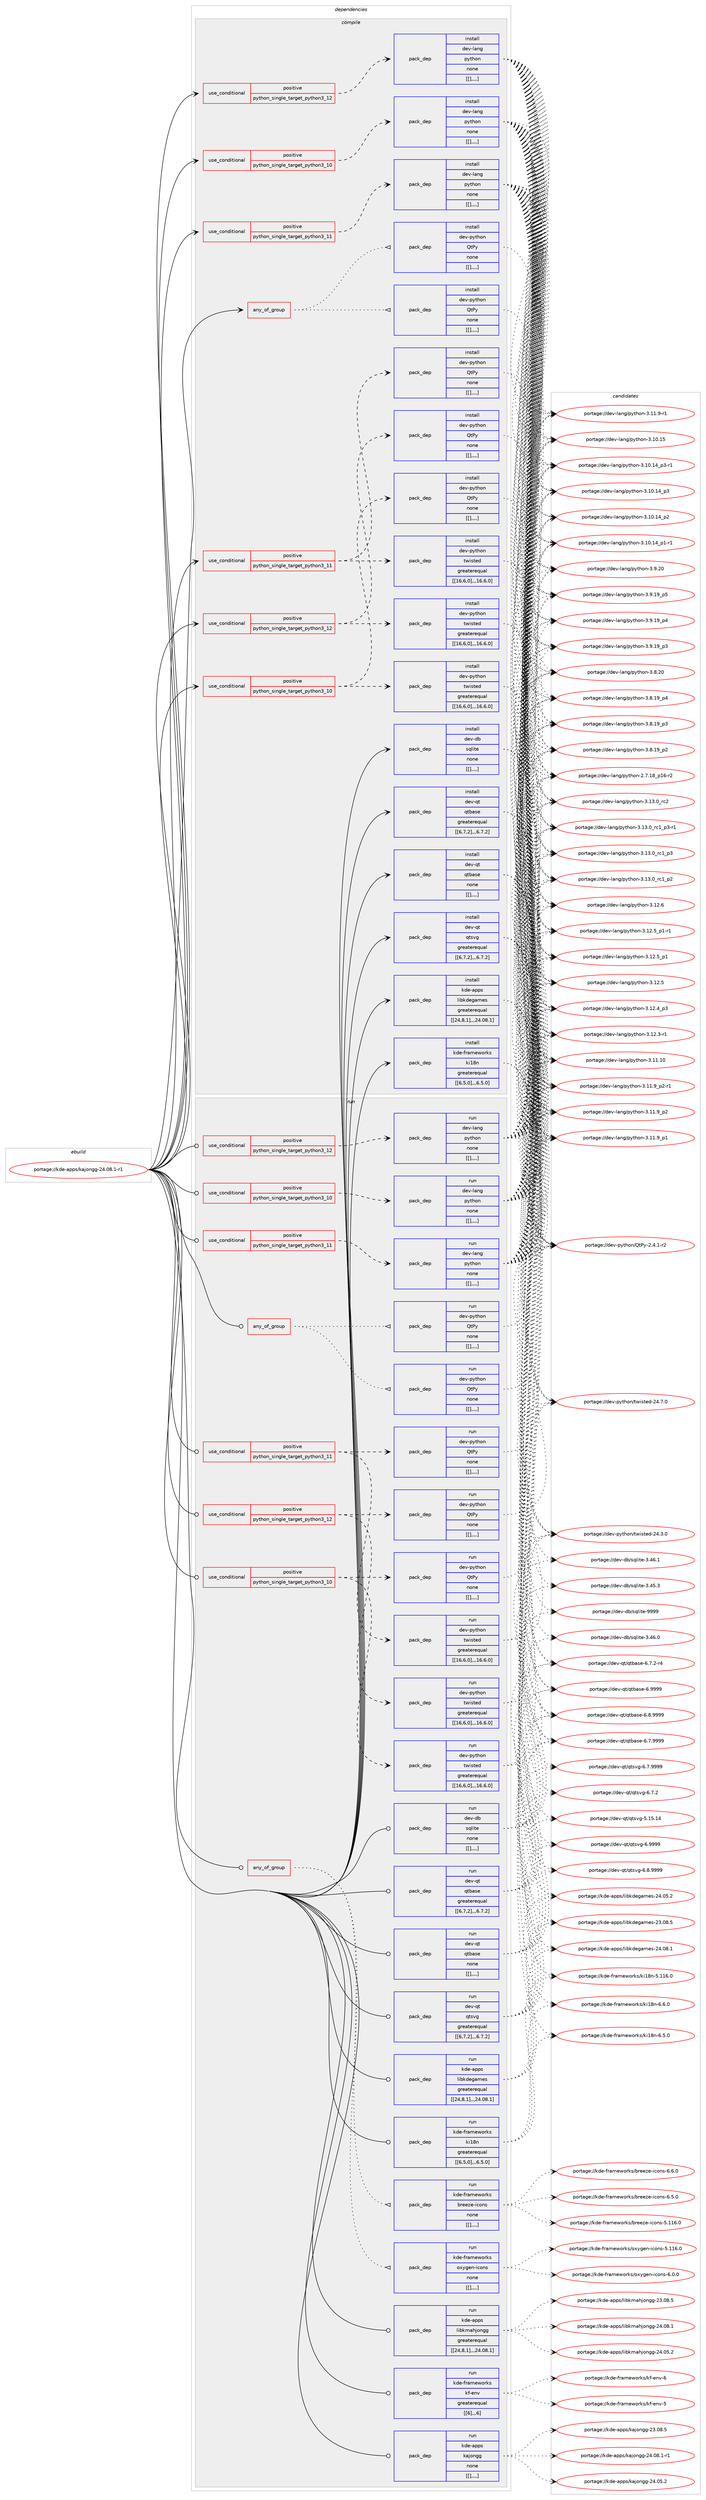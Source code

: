 digraph prolog {

# *************
# Graph options
# *************

newrank=true;
concentrate=true;
compound=true;
graph [rankdir=LR,fontname=Helvetica,fontsize=10,ranksep=1.5];#, ranksep=2.5, nodesep=0.2];
edge  [arrowhead=vee];
node  [fontname=Helvetica,fontsize=10];

# **********
# The ebuild
# **********

subgraph cluster_leftcol {
color=gray;
label=<<i>ebuild</i>>;
id [label="portage://kde-apps/kajongg-24.08.1-r1", color=red, width=4, href="../kde-apps/kajongg-24.08.1-r1.svg"];
}

# ****************
# The dependencies
# ****************

subgraph cluster_midcol {
color=gray;
label=<<i>dependencies</i>>;
subgraph cluster_compile {
fillcolor="#eeeeee";
style=filled;
label=<<i>compile</i>>;
subgraph any1524 {
dependency254614 [label=<<TABLE BORDER="0" CELLBORDER="1" CELLSPACING="0" CELLPADDING="4"><TR><TD CELLPADDING="10">any_of_group</TD></TR></TABLE>>, shape=none, color=red];subgraph pack184010 {
dependency254615 [label=<<TABLE BORDER="0" CELLBORDER="1" CELLSPACING="0" CELLPADDING="4" WIDTH="220"><TR><TD ROWSPAN="6" CELLPADDING="30">pack_dep</TD></TR><TR><TD WIDTH="110">install</TD></TR><TR><TD>dev-python</TD></TR><TR><TD>QtPy</TD></TR><TR><TD>none</TD></TR><TR><TD>[[],,,,]</TD></TR></TABLE>>, shape=none, color=blue];
}
dependency254614:e -> dependency254615:w [weight=20,style="dotted",arrowhead="oinv"];
subgraph pack184011 {
dependency254616 [label=<<TABLE BORDER="0" CELLBORDER="1" CELLSPACING="0" CELLPADDING="4" WIDTH="220"><TR><TD ROWSPAN="6" CELLPADDING="30">pack_dep</TD></TR><TR><TD WIDTH="110">install</TD></TR><TR><TD>dev-python</TD></TR><TR><TD>QtPy</TD></TR><TR><TD>none</TD></TR><TR><TD>[[],,,,]</TD></TR></TABLE>>, shape=none, color=blue];
}
dependency254614:e -> dependency254616:w [weight=20,style="dotted",arrowhead="oinv"];
}
id:e -> dependency254614:w [weight=20,style="solid",arrowhead="vee"];
subgraph cond68920 {
dependency254617 [label=<<TABLE BORDER="0" CELLBORDER="1" CELLSPACING="0" CELLPADDING="4"><TR><TD ROWSPAN="3" CELLPADDING="10">use_conditional</TD></TR><TR><TD>positive</TD></TR><TR><TD>python_single_target_python3_10</TD></TR></TABLE>>, shape=none, color=red];
subgraph pack184012 {
dependency254618 [label=<<TABLE BORDER="0" CELLBORDER="1" CELLSPACING="0" CELLPADDING="4" WIDTH="220"><TR><TD ROWSPAN="6" CELLPADDING="30">pack_dep</TD></TR><TR><TD WIDTH="110">install</TD></TR><TR><TD>dev-lang</TD></TR><TR><TD>python</TD></TR><TR><TD>none</TD></TR><TR><TD>[[],,,,]</TD></TR></TABLE>>, shape=none, color=blue];
}
dependency254617:e -> dependency254618:w [weight=20,style="dashed",arrowhead="vee"];
}
id:e -> dependency254617:w [weight=20,style="solid",arrowhead="vee"];
subgraph cond68921 {
dependency254619 [label=<<TABLE BORDER="0" CELLBORDER="1" CELLSPACING="0" CELLPADDING="4"><TR><TD ROWSPAN="3" CELLPADDING="10">use_conditional</TD></TR><TR><TD>positive</TD></TR><TR><TD>python_single_target_python3_10</TD></TR></TABLE>>, shape=none, color=red];
subgraph pack184013 {
dependency254620 [label=<<TABLE BORDER="0" CELLBORDER="1" CELLSPACING="0" CELLPADDING="4" WIDTH="220"><TR><TD ROWSPAN="6" CELLPADDING="30">pack_dep</TD></TR><TR><TD WIDTH="110">install</TD></TR><TR><TD>dev-python</TD></TR><TR><TD>QtPy</TD></TR><TR><TD>none</TD></TR><TR><TD>[[],,,,]</TD></TR></TABLE>>, shape=none, color=blue];
}
dependency254619:e -> dependency254620:w [weight=20,style="dashed",arrowhead="vee"];
subgraph pack184014 {
dependency254621 [label=<<TABLE BORDER="0" CELLBORDER="1" CELLSPACING="0" CELLPADDING="4" WIDTH="220"><TR><TD ROWSPAN="6" CELLPADDING="30">pack_dep</TD></TR><TR><TD WIDTH="110">install</TD></TR><TR><TD>dev-python</TD></TR><TR><TD>twisted</TD></TR><TR><TD>greaterequal</TD></TR><TR><TD>[[16,6,0],,,16.6.0]</TD></TR></TABLE>>, shape=none, color=blue];
}
dependency254619:e -> dependency254621:w [weight=20,style="dashed",arrowhead="vee"];
}
id:e -> dependency254619:w [weight=20,style="solid",arrowhead="vee"];
subgraph cond68922 {
dependency254622 [label=<<TABLE BORDER="0" CELLBORDER="1" CELLSPACING="0" CELLPADDING="4"><TR><TD ROWSPAN="3" CELLPADDING="10">use_conditional</TD></TR><TR><TD>positive</TD></TR><TR><TD>python_single_target_python3_11</TD></TR></TABLE>>, shape=none, color=red];
subgraph pack184015 {
dependency254623 [label=<<TABLE BORDER="0" CELLBORDER="1" CELLSPACING="0" CELLPADDING="4" WIDTH="220"><TR><TD ROWSPAN="6" CELLPADDING="30">pack_dep</TD></TR><TR><TD WIDTH="110">install</TD></TR><TR><TD>dev-lang</TD></TR><TR><TD>python</TD></TR><TR><TD>none</TD></TR><TR><TD>[[],,,,]</TD></TR></TABLE>>, shape=none, color=blue];
}
dependency254622:e -> dependency254623:w [weight=20,style="dashed",arrowhead="vee"];
}
id:e -> dependency254622:w [weight=20,style="solid",arrowhead="vee"];
subgraph cond68923 {
dependency254624 [label=<<TABLE BORDER="0" CELLBORDER="1" CELLSPACING="0" CELLPADDING="4"><TR><TD ROWSPAN="3" CELLPADDING="10">use_conditional</TD></TR><TR><TD>positive</TD></TR><TR><TD>python_single_target_python3_11</TD></TR></TABLE>>, shape=none, color=red];
subgraph pack184016 {
dependency254625 [label=<<TABLE BORDER="0" CELLBORDER="1" CELLSPACING="0" CELLPADDING="4" WIDTH="220"><TR><TD ROWSPAN="6" CELLPADDING="30">pack_dep</TD></TR><TR><TD WIDTH="110">install</TD></TR><TR><TD>dev-python</TD></TR><TR><TD>QtPy</TD></TR><TR><TD>none</TD></TR><TR><TD>[[],,,,]</TD></TR></TABLE>>, shape=none, color=blue];
}
dependency254624:e -> dependency254625:w [weight=20,style="dashed",arrowhead="vee"];
subgraph pack184017 {
dependency254626 [label=<<TABLE BORDER="0" CELLBORDER="1" CELLSPACING="0" CELLPADDING="4" WIDTH="220"><TR><TD ROWSPAN="6" CELLPADDING="30">pack_dep</TD></TR><TR><TD WIDTH="110">install</TD></TR><TR><TD>dev-python</TD></TR><TR><TD>twisted</TD></TR><TR><TD>greaterequal</TD></TR><TR><TD>[[16,6,0],,,16.6.0]</TD></TR></TABLE>>, shape=none, color=blue];
}
dependency254624:e -> dependency254626:w [weight=20,style="dashed",arrowhead="vee"];
}
id:e -> dependency254624:w [weight=20,style="solid",arrowhead="vee"];
subgraph cond68924 {
dependency254627 [label=<<TABLE BORDER="0" CELLBORDER="1" CELLSPACING="0" CELLPADDING="4"><TR><TD ROWSPAN="3" CELLPADDING="10">use_conditional</TD></TR><TR><TD>positive</TD></TR><TR><TD>python_single_target_python3_12</TD></TR></TABLE>>, shape=none, color=red];
subgraph pack184018 {
dependency254628 [label=<<TABLE BORDER="0" CELLBORDER="1" CELLSPACING="0" CELLPADDING="4" WIDTH="220"><TR><TD ROWSPAN="6" CELLPADDING="30">pack_dep</TD></TR><TR><TD WIDTH="110">install</TD></TR><TR><TD>dev-lang</TD></TR><TR><TD>python</TD></TR><TR><TD>none</TD></TR><TR><TD>[[],,,,]</TD></TR></TABLE>>, shape=none, color=blue];
}
dependency254627:e -> dependency254628:w [weight=20,style="dashed",arrowhead="vee"];
}
id:e -> dependency254627:w [weight=20,style="solid",arrowhead="vee"];
subgraph cond68925 {
dependency254629 [label=<<TABLE BORDER="0" CELLBORDER="1" CELLSPACING="0" CELLPADDING="4"><TR><TD ROWSPAN="3" CELLPADDING="10">use_conditional</TD></TR><TR><TD>positive</TD></TR><TR><TD>python_single_target_python3_12</TD></TR></TABLE>>, shape=none, color=red];
subgraph pack184019 {
dependency254630 [label=<<TABLE BORDER="0" CELLBORDER="1" CELLSPACING="0" CELLPADDING="4" WIDTH="220"><TR><TD ROWSPAN="6" CELLPADDING="30">pack_dep</TD></TR><TR><TD WIDTH="110">install</TD></TR><TR><TD>dev-python</TD></TR><TR><TD>QtPy</TD></TR><TR><TD>none</TD></TR><TR><TD>[[],,,,]</TD></TR></TABLE>>, shape=none, color=blue];
}
dependency254629:e -> dependency254630:w [weight=20,style="dashed",arrowhead="vee"];
subgraph pack184020 {
dependency254631 [label=<<TABLE BORDER="0" CELLBORDER="1" CELLSPACING="0" CELLPADDING="4" WIDTH="220"><TR><TD ROWSPAN="6" CELLPADDING="30">pack_dep</TD></TR><TR><TD WIDTH="110">install</TD></TR><TR><TD>dev-python</TD></TR><TR><TD>twisted</TD></TR><TR><TD>greaterequal</TD></TR><TR><TD>[[16,6,0],,,16.6.0]</TD></TR></TABLE>>, shape=none, color=blue];
}
dependency254629:e -> dependency254631:w [weight=20,style="dashed",arrowhead="vee"];
}
id:e -> dependency254629:w [weight=20,style="solid",arrowhead="vee"];
subgraph pack184021 {
dependency254632 [label=<<TABLE BORDER="0" CELLBORDER="1" CELLSPACING="0" CELLPADDING="4" WIDTH="220"><TR><TD ROWSPAN="6" CELLPADDING="30">pack_dep</TD></TR><TR><TD WIDTH="110">install</TD></TR><TR><TD>dev-db</TD></TR><TR><TD>sqlite</TD></TR><TR><TD>none</TD></TR><TR><TD>[[],,,,]</TD></TR></TABLE>>, shape=none, color=blue];
}
id:e -> dependency254632:w [weight=20,style="solid",arrowhead="vee"];
subgraph pack184022 {
dependency254633 [label=<<TABLE BORDER="0" CELLBORDER="1" CELLSPACING="0" CELLPADDING="4" WIDTH="220"><TR><TD ROWSPAN="6" CELLPADDING="30">pack_dep</TD></TR><TR><TD WIDTH="110">install</TD></TR><TR><TD>dev-qt</TD></TR><TR><TD>qtbase</TD></TR><TR><TD>greaterequal</TD></TR><TR><TD>[[6,7,2],,,6.7.2]</TD></TR></TABLE>>, shape=none, color=blue];
}
id:e -> dependency254633:w [weight=20,style="solid",arrowhead="vee"];
subgraph pack184023 {
dependency254634 [label=<<TABLE BORDER="0" CELLBORDER="1" CELLSPACING="0" CELLPADDING="4" WIDTH="220"><TR><TD ROWSPAN="6" CELLPADDING="30">pack_dep</TD></TR><TR><TD WIDTH="110">install</TD></TR><TR><TD>dev-qt</TD></TR><TR><TD>qtbase</TD></TR><TR><TD>none</TD></TR><TR><TD>[[],,,,]</TD></TR></TABLE>>, shape=none, color=blue];
}
id:e -> dependency254634:w [weight=20,style="solid",arrowhead="vee"];
subgraph pack184024 {
dependency254635 [label=<<TABLE BORDER="0" CELLBORDER="1" CELLSPACING="0" CELLPADDING="4" WIDTH="220"><TR><TD ROWSPAN="6" CELLPADDING="30">pack_dep</TD></TR><TR><TD WIDTH="110">install</TD></TR><TR><TD>dev-qt</TD></TR><TR><TD>qtsvg</TD></TR><TR><TD>greaterequal</TD></TR><TR><TD>[[6,7,2],,,6.7.2]</TD></TR></TABLE>>, shape=none, color=blue];
}
id:e -> dependency254635:w [weight=20,style="solid",arrowhead="vee"];
subgraph pack184025 {
dependency254636 [label=<<TABLE BORDER="0" CELLBORDER="1" CELLSPACING="0" CELLPADDING="4" WIDTH="220"><TR><TD ROWSPAN="6" CELLPADDING="30">pack_dep</TD></TR><TR><TD WIDTH="110">install</TD></TR><TR><TD>kde-apps</TD></TR><TR><TD>libkdegames</TD></TR><TR><TD>greaterequal</TD></TR><TR><TD>[[24,8,1],,,24.08.1]</TD></TR></TABLE>>, shape=none, color=blue];
}
id:e -> dependency254636:w [weight=20,style="solid",arrowhead="vee"];
subgraph pack184026 {
dependency254637 [label=<<TABLE BORDER="0" CELLBORDER="1" CELLSPACING="0" CELLPADDING="4" WIDTH="220"><TR><TD ROWSPAN="6" CELLPADDING="30">pack_dep</TD></TR><TR><TD WIDTH="110">install</TD></TR><TR><TD>kde-frameworks</TD></TR><TR><TD>ki18n</TD></TR><TR><TD>greaterequal</TD></TR><TR><TD>[[6,5,0],,,6.5.0]</TD></TR></TABLE>>, shape=none, color=blue];
}
id:e -> dependency254637:w [weight=20,style="solid",arrowhead="vee"];
}
subgraph cluster_compileandrun {
fillcolor="#eeeeee";
style=filled;
label=<<i>compile and run</i>>;
}
subgraph cluster_run {
fillcolor="#eeeeee";
style=filled;
label=<<i>run</i>>;
subgraph any1525 {
dependency254638 [label=<<TABLE BORDER="0" CELLBORDER="1" CELLSPACING="0" CELLPADDING="4"><TR><TD CELLPADDING="10">any_of_group</TD></TR></TABLE>>, shape=none, color=red];subgraph pack184027 {
dependency254639 [label=<<TABLE BORDER="0" CELLBORDER="1" CELLSPACING="0" CELLPADDING="4" WIDTH="220"><TR><TD ROWSPAN="6" CELLPADDING="30">pack_dep</TD></TR><TR><TD WIDTH="110">run</TD></TR><TR><TD>dev-python</TD></TR><TR><TD>QtPy</TD></TR><TR><TD>none</TD></TR><TR><TD>[[],,,,]</TD></TR></TABLE>>, shape=none, color=blue];
}
dependency254638:e -> dependency254639:w [weight=20,style="dotted",arrowhead="oinv"];
subgraph pack184028 {
dependency254640 [label=<<TABLE BORDER="0" CELLBORDER="1" CELLSPACING="0" CELLPADDING="4" WIDTH="220"><TR><TD ROWSPAN="6" CELLPADDING="30">pack_dep</TD></TR><TR><TD WIDTH="110">run</TD></TR><TR><TD>dev-python</TD></TR><TR><TD>QtPy</TD></TR><TR><TD>none</TD></TR><TR><TD>[[],,,,]</TD></TR></TABLE>>, shape=none, color=blue];
}
dependency254638:e -> dependency254640:w [weight=20,style="dotted",arrowhead="oinv"];
}
id:e -> dependency254638:w [weight=20,style="solid",arrowhead="odot"];
subgraph any1526 {
dependency254641 [label=<<TABLE BORDER="0" CELLBORDER="1" CELLSPACING="0" CELLPADDING="4"><TR><TD CELLPADDING="10">any_of_group</TD></TR></TABLE>>, shape=none, color=red];subgraph pack184029 {
dependency254642 [label=<<TABLE BORDER="0" CELLBORDER="1" CELLSPACING="0" CELLPADDING="4" WIDTH="220"><TR><TD ROWSPAN="6" CELLPADDING="30">pack_dep</TD></TR><TR><TD WIDTH="110">run</TD></TR><TR><TD>kde-frameworks</TD></TR><TR><TD>breeze-icons</TD></TR><TR><TD>none</TD></TR><TR><TD>[[],,,,]</TD></TR></TABLE>>, shape=none, color=blue];
}
dependency254641:e -> dependency254642:w [weight=20,style="dotted",arrowhead="oinv"];
subgraph pack184030 {
dependency254643 [label=<<TABLE BORDER="0" CELLBORDER="1" CELLSPACING="0" CELLPADDING="4" WIDTH="220"><TR><TD ROWSPAN="6" CELLPADDING="30">pack_dep</TD></TR><TR><TD WIDTH="110">run</TD></TR><TR><TD>kde-frameworks</TD></TR><TR><TD>oxygen-icons</TD></TR><TR><TD>none</TD></TR><TR><TD>[[],,,,]</TD></TR></TABLE>>, shape=none, color=blue];
}
dependency254641:e -> dependency254643:w [weight=20,style="dotted",arrowhead="oinv"];
}
id:e -> dependency254641:w [weight=20,style="solid",arrowhead="odot"];
subgraph cond68926 {
dependency254644 [label=<<TABLE BORDER="0" CELLBORDER="1" CELLSPACING="0" CELLPADDING="4"><TR><TD ROWSPAN="3" CELLPADDING="10">use_conditional</TD></TR><TR><TD>positive</TD></TR><TR><TD>python_single_target_python3_10</TD></TR></TABLE>>, shape=none, color=red];
subgraph pack184031 {
dependency254645 [label=<<TABLE BORDER="0" CELLBORDER="1" CELLSPACING="0" CELLPADDING="4" WIDTH="220"><TR><TD ROWSPAN="6" CELLPADDING="30">pack_dep</TD></TR><TR><TD WIDTH="110">run</TD></TR><TR><TD>dev-lang</TD></TR><TR><TD>python</TD></TR><TR><TD>none</TD></TR><TR><TD>[[],,,,]</TD></TR></TABLE>>, shape=none, color=blue];
}
dependency254644:e -> dependency254645:w [weight=20,style="dashed",arrowhead="vee"];
}
id:e -> dependency254644:w [weight=20,style="solid",arrowhead="odot"];
subgraph cond68927 {
dependency254646 [label=<<TABLE BORDER="0" CELLBORDER="1" CELLSPACING="0" CELLPADDING="4"><TR><TD ROWSPAN="3" CELLPADDING="10">use_conditional</TD></TR><TR><TD>positive</TD></TR><TR><TD>python_single_target_python3_10</TD></TR></TABLE>>, shape=none, color=red];
subgraph pack184032 {
dependency254647 [label=<<TABLE BORDER="0" CELLBORDER="1" CELLSPACING="0" CELLPADDING="4" WIDTH="220"><TR><TD ROWSPAN="6" CELLPADDING="30">pack_dep</TD></TR><TR><TD WIDTH="110">run</TD></TR><TR><TD>dev-python</TD></TR><TR><TD>QtPy</TD></TR><TR><TD>none</TD></TR><TR><TD>[[],,,,]</TD></TR></TABLE>>, shape=none, color=blue];
}
dependency254646:e -> dependency254647:w [weight=20,style="dashed",arrowhead="vee"];
subgraph pack184033 {
dependency254648 [label=<<TABLE BORDER="0" CELLBORDER="1" CELLSPACING="0" CELLPADDING="4" WIDTH="220"><TR><TD ROWSPAN="6" CELLPADDING="30">pack_dep</TD></TR><TR><TD WIDTH="110">run</TD></TR><TR><TD>dev-python</TD></TR><TR><TD>twisted</TD></TR><TR><TD>greaterequal</TD></TR><TR><TD>[[16,6,0],,,16.6.0]</TD></TR></TABLE>>, shape=none, color=blue];
}
dependency254646:e -> dependency254648:w [weight=20,style="dashed",arrowhead="vee"];
}
id:e -> dependency254646:w [weight=20,style="solid",arrowhead="odot"];
subgraph cond68928 {
dependency254649 [label=<<TABLE BORDER="0" CELLBORDER="1" CELLSPACING="0" CELLPADDING="4"><TR><TD ROWSPAN="3" CELLPADDING="10">use_conditional</TD></TR><TR><TD>positive</TD></TR><TR><TD>python_single_target_python3_11</TD></TR></TABLE>>, shape=none, color=red];
subgraph pack184034 {
dependency254650 [label=<<TABLE BORDER="0" CELLBORDER="1" CELLSPACING="0" CELLPADDING="4" WIDTH="220"><TR><TD ROWSPAN="6" CELLPADDING="30">pack_dep</TD></TR><TR><TD WIDTH="110">run</TD></TR><TR><TD>dev-lang</TD></TR><TR><TD>python</TD></TR><TR><TD>none</TD></TR><TR><TD>[[],,,,]</TD></TR></TABLE>>, shape=none, color=blue];
}
dependency254649:e -> dependency254650:w [weight=20,style="dashed",arrowhead="vee"];
}
id:e -> dependency254649:w [weight=20,style="solid",arrowhead="odot"];
subgraph cond68929 {
dependency254651 [label=<<TABLE BORDER="0" CELLBORDER="1" CELLSPACING="0" CELLPADDING="4"><TR><TD ROWSPAN="3" CELLPADDING="10">use_conditional</TD></TR><TR><TD>positive</TD></TR><TR><TD>python_single_target_python3_11</TD></TR></TABLE>>, shape=none, color=red];
subgraph pack184035 {
dependency254652 [label=<<TABLE BORDER="0" CELLBORDER="1" CELLSPACING="0" CELLPADDING="4" WIDTH="220"><TR><TD ROWSPAN="6" CELLPADDING="30">pack_dep</TD></TR><TR><TD WIDTH="110">run</TD></TR><TR><TD>dev-python</TD></TR><TR><TD>QtPy</TD></TR><TR><TD>none</TD></TR><TR><TD>[[],,,,]</TD></TR></TABLE>>, shape=none, color=blue];
}
dependency254651:e -> dependency254652:w [weight=20,style="dashed",arrowhead="vee"];
subgraph pack184036 {
dependency254653 [label=<<TABLE BORDER="0" CELLBORDER="1" CELLSPACING="0" CELLPADDING="4" WIDTH="220"><TR><TD ROWSPAN="6" CELLPADDING="30">pack_dep</TD></TR><TR><TD WIDTH="110">run</TD></TR><TR><TD>dev-python</TD></TR><TR><TD>twisted</TD></TR><TR><TD>greaterequal</TD></TR><TR><TD>[[16,6,0],,,16.6.0]</TD></TR></TABLE>>, shape=none, color=blue];
}
dependency254651:e -> dependency254653:w [weight=20,style="dashed",arrowhead="vee"];
}
id:e -> dependency254651:w [weight=20,style="solid",arrowhead="odot"];
subgraph cond68930 {
dependency254654 [label=<<TABLE BORDER="0" CELLBORDER="1" CELLSPACING="0" CELLPADDING="4"><TR><TD ROWSPAN="3" CELLPADDING="10">use_conditional</TD></TR><TR><TD>positive</TD></TR><TR><TD>python_single_target_python3_12</TD></TR></TABLE>>, shape=none, color=red];
subgraph pack184037 {
dependency254655 [label=<<TABLE BORDER="0" CELLBORDER="1" CELLSPACING="0" CELLPADDING="4" WIDTH="220"><TR><TD ROWSPAN="6" CELLPADDING="30">pack_dep</TD></TR><TR><TD WIDTH="110">run</TD></TR><TR><TD>dev-lang</TD></TR><TR><TD>python</TD></TR><TR><TD>none</TD></TR><TR><TD>[[],,,,]</TD></TR></TABLE>>, shape=none, color=blue];
}
dependency254654:e -> dependency254655:w [weight=20,style="dashed",arrowhead="vee"];
}
id:e -> dependency254654:w [weight=20,style="solid",arrowhead="odot"];
subgraph cond68931 {
dependency254656 [label=<<TABLE BORDER="0" CELLBORDER="1" CELLSPACING="0" CELLPADDING="4"><TR><TD ROWSPAN="3" CELLPADDING="10">use_conditional</TD></TR><TR><TD>positive</TD></TR><TR><TD>python_single_target_python3_12</TD></TR></TABLE>>, shape=none, color=red];
subgraph pack184038 {
dependency254657 [label=<<TABLE BORDER="0" CELLBORDER="1" CELLSPACING="0" CELLPADDING="4" WIDTH="220"><TR><TD ROWSPAN="6" CELLPADDING="30">pack_dep</TD></TR><TR><TD WIDTH="110">run</TD></TR><TR><TD>dev-python</TD></TR><TR><TD>QtPy</TD></TR><TR><TD>none</TD></TR><TR><TD>[[],,,,]</TD></TR></TABLE>>, shape=none, color=blue];
}
dependency254656:e -> dependency254657:w [weight=20,style="dashed",arrowhead="vee"];
subgraph pack184039 {
dependency254658 [label=<<TABLE BORDER="0" CELLBORDER="1" CELLSPACING="0" CELLPADDING="4" WIDTH="220"><TR><TD ROWSPAN="6" CELLPADDING="30">pack_dep</TD></TR><TR><TD WIDTH="110">run</TD></TR><TR><TD>dev-python</TD></TR><TR><TD>twisted</TD></TR><TR><TD>greaterequal</TD></TR><TR><TD>[[16,6,0],,,16.6.0]</TD></TR></TABLE>>, shape=none, color=blue];
}
dependency254656:e -> dependency254658:w [weight=20,style="dashed",arrowhead="vee"];
}
id:e -> dependency254656:w [weight=20,style="solid",arrowhead="odot"];
subgraph pack184040 {
dependency254659 [label=<<TABLE BORDER="0" CELLBORDER="1" CELLSPACING="0" CELLPADDING="4" WIDTH="220"><TR><TD ROWSPAN="6" CELLPADDING="30">pack_dep</TD></TR><TR><TD WIDTH="110">run</TD></TR><TR><TD>dev-db</TD></TR><TR><TD>sqlite</TD></TR><TR><TD>none</TD></TR><TR><TD>[[],,,,]</TD></TR></TABLE>>, shape=none, color=blue];
}
id:e -> dependency254659:w [weight=20,style="solid",arrowhead="odot"];
subgraph pack184041 {
dependency254660 [label=<<TABLE BORDER="0" CELLBORDER="1" CELLSPACING="0" CELLPADDING="4" WIDTH="220"><TR><TD ROWSPAN="6" CELLPADDING="30">pack_dep</TD></TR><TR><TD WIDTH="110">run</TD></TR><TR><TD>dev-qt</TD></TR><TR><TD>qtbase</TD></TR><TR><TD>greaterequal</TD></TR><TR><TD>[[6,7,2],,,6.7.2]</TD></TR></TABLE>>, shape=none, color=blue];
}
id:e -> dependency254660:w [weight=20,style="solid",arrowhead="odot"];
subgraph pack184042 {
dependency254661 [label=<<TABLE BORDER="0" CELLBORDER="1" CELLSPACING="0" CELLPADDING="4" WIDTH="220"><TR><TD ROWSPAN="6" CELLPADDING="30">pack_dep</TD></TR><TR><TD WIDTH="110">run</TD></TR><TR><TD>dev-qt</TD></TR><TR><TD>qtbase</TD></TR><TR><TD>none</TD></TR><TR><TD>[[],,,,]</TD></TR></TABLE>>, shape=none, color=blue];
}
id:e -> dependency254661:w [weight=20,style="solid",arrowhead="odot"];
subgraph pack184043 {
dependency254662 [label=<<TABLE BORDER="0" CELLBORDER="1" CELLSPACING="0" CELLPADDING="4" WIDTH="220"><TR><TD ROWSPAN="6" CELLPADDING="30">pack_dep</TD></TR><TR><TD WIDTH="110">run</TD></TR><TR><TD>dev-qt</TD></TR><TR><TD>qtsvg</TD></TR><TR><TD>greaterequal</TD></TR><TR><TD>[[6,7,2],,,6.7.2]</TD></TR></TABLE>>, shape=none, color=blue];
}
id:e -> dependency254662:w [weight=20,style="solid",arrowhead="odot"];
subgraph pack184044 {
dependency254663 [label=<<TABLE BORDER="0" CELLBORDER="1" CELLSPACING="0" CELLPADDING="4" WIDTH="220"><TR><TD ROWSPAN="6" CELLPADDING="30">pack_dep</TD></TR><TR><TD WIDTH="110">run</TD></TR><TR><TD>kde-apps</TD></TR><TR><TD>libkdegames</TD></TR><TR><TD>greaterequal</TD></TR><TR><TD>[[24,8,1],,,24.08.1]</TD></TR></TABLE>>, shape=none, color=blue];
}
id:e -> dependency254663:w [weight=20,style="solid",arrowhead="odot"];
subgraph pack184045 {
dependency254664 [label=<<TABLE BORDER="0" CELLBORDER="1" CELLSPACING="0" CELLPADDING="4" WIDTH="220"><TR><TD ROWSPAN="6" CELLPADDING="30">pack_dep</TD></TR><TR><TD WIDTH="110">run</TD></TR><TR><TD>kde-apps</TD></TR><TR><TD>libkmahjongg</TD></TR><TR><TD>greaterequal</TD></TR><TR><TD>[[24,8,1],,,24.08.1]</TD></TR></TABLE>>, shape=none, color=blue];
}
id:e -> dependency254664:w [weight=20,style="solid",arrowhead="odot"];
subgraph pack184046 {
dependency254665 [label=<<TABLE BORDER="0" CELLBORDER="1" CELLSPACING="0" CELLPADDING="4" WIDTH="220"><TR><TD ROWSPAN="6" CELLPADDING="30">pack_dep</TD></TR><TR><TD WIDTH="110">run</TD></TR><TR><TD>kde-frameworks</TD></TR><TR><TD>kf-env</TD></TR><TR><TD>greaterequal</TD></TR><TR><TD>[[6],,,6]</TD></TR></TABLE>>, shape=none, color=blue];
}
id:e -> dependency254665:w [weight=20,style="solid",arrowhead="odot"];
subgraph pack184047 {
dependency254666 [label=<<TABLE BORDER="0" CELLBORDER="1" CELLSPACING="0" CELLPADDING="4" WIDTH="220"><TR><TD ROWSPAN="6" CELLPADDING="30">pack_dep</TD></TR><TR><TD WIDTH="110">run</TD></TR><TR><TD>kde-frameworks</TD></TR><TR><TD>ki18n</TD></TR><TR><TD>greaterequal</TD></TR><TR><TD>[[6,5,0],,,6.5.0]</TD></TR></TABLE>>, shape=none, color=blue];
}
id:e -> dependency254666:w [weight=20,style="solid",arrowhead="odot"];
subgraph pack184048 {
dependency254667 [label=<<TABLE BORDER="0" CELLBORDER="1" CELLSPACING="0" CELLPADDING="4" WIDTH="220"><TR><TD ROWSPAN="6" CELLPADDING="30">pack_dep</TD></TR><TR><TD WIDTH="110">run</TD></TR><TR><TD>kde-apps</TD></TR><TR><TD>kajongg</TD></TR><TR><TD>none</TD></TR><TR><TD>[[],,,,]</TD></TR></TABLE>>, shape=none, color=blue];
}
id:e -> dependency254667:w [weight=20,style="solid",arrowhead="odot"];
}
}

# **************
# The candidates
# **************

subgraph cluster_choices {
rank=same;
color=gray;
label=<<i>candidates</i>>;

subgraph choice184010 {
color=black;
nodesep=1;
choice100101118451121211161041111104781116801214550465246494511450 [label="portage://dev-python/QtPy-2.4.1-r2", color=red, width=4,href="../dev-python/QtPy-2.4.1-r2.svg"];
dependency254615:e -> choice100101118451121211161041111104781116801214550465246494511450:w [style=dotted,weight="100"];
}
subgraph choice184011 {
color=black;
nodesep=1;
choice100101118451121211161041111104781116801214550465246494511450 [label="portage://dev-python/QtPy-2.4.1-r2", color=red, width=4,href="../dev-python/QtPy-2.4.1-r2.svg"];
dependency254616:e -> choice100101118451121211161041111104781116801214550465246494511450:w [style=dotted,weight="100"];
}
subgraph choice184012 {
color=black;
nodesep=1;
choice10010111845108971101034711212111610411111045514649514648951149950 [label="portage://dev-lang/python-3.13.0_rc2", color=red, width=4,href="../dev-lang/python-3.13.0_rc2.svg"];
choice1001011184510897110103471121211161041111104551464951464895114994995112514511449 [label="portage://dev-lang/python-3.13.0_rc1_p3-r1", color=red, width=4,href="../dev-lang/python-3.13.0_rc1_p3-r1.svg"];
choice100101118451089711010347112121116104111110455146495146489511499499511251 [label="portage://dev-lang/python-3.13.0_rc1_p3", color=red, width=4,href="../dev-lang/python-3.13.0_rc1_p3.svg"];
choice100101118451089711010347112121116104111110455146495146489511499499511250 [label="portage://dev-lang/python-3.13.0_rc1_p2", color=red, width=4,href="../dev-lang/python-3.13.0_rc1_p2.svg"];
choice10010111845108971101034711212111610411111045514649504654 [label="portage://dev-lang/python-3.12.6", color=red, width=4,href="../dev-lang/python-3.12.6.svg"];
choice1001011184510897110103471121211161041111104551464950465395112494511449 [label="portage://dev-lang/python-3.12.5_p1-r1", color=red, width=4,href="../dev-lang/python-3.12.5_p1-r1.svg"];
choice100101118451089711010347112121116104111110455146495046539511249 [label="portage://dev-lang/python-3.12.5_p1", color=red, width=4,href="../dev-lang/python-3.12.5_p1.svg"];
choice10010111845108971101034711212111610411111045514649504653 [label="portage://dev-lang/python-3.12.5", color=red, width=4,href="../dev-lang/python-3.12.5.svg"];
choice100101118451089711010347112121116104111110455146495046529511251 [label="portage://dev-lang/python-3.12.4_p3", color=red, width=4,href="../dev-lang/python-3.12.4_p3.svg"];
choice100101118451089711010347112121116104111110455146495046514511449 [label="portage://dev-lang/python-3.12.3-r1", color=red, width=4,href="../dev-lang/python-3.12.3-r1.svg"];
choice1001011184510897110103471121211161041111104551464949464948 [label="portage://dev-lang/python-3.11.10", color=red, width=4,href="../dev-lang/python-3.11.10.svg"];
choice1001011184510897110103471121211161041111104551464949465795112504511449 [label="portage://dev-lang/python-3.11.9_p2-r1", color=red, width=4,href="../dev-lang/python-3.11.9_p2-r1.svg"];
choice100101118451089711010347112121116104111110455146494946579511250 [label="portage://dev-lang/python-3.11.9_p2", color=red, width=4,href="../dev-lang/python-3.11.9_p2.svg"];
choice100101118451089711010347112121116104111110455146494946579511249 [label="portage://dev-lang/python-3.11.9_p1", color=red, width=4,href="../dev-lang/python-3.11.9_p1.svg"];
choice100101118451089711010347112121116104111110455146494946574511449 [label="portage://dev-lang/python-3.11.9-r1", color=red, width=4,href="../dev-lang/python-3.11.9-r1.svg"];
choice1001011184510897110103471121211161041111104551464948464953 [label="portage://dev-lang/python-3.10.15", color=red, width=4,href="../dev-lang/python-3.10.15.svg"];
choice100101118451089711010347112121116104111110455146494846495295112514511449 [label="portage://dev-lang/python-3.10.14_p3-r1", color=red, width=4,href="../dev-lang/python-3.10.14_p3-r1.svg"];
choice10010111845108971101034711212111610411111045514649484649529511251 [label="portage://dev-lang/python-3.10.14_p3", color=red, width=4,href="../dev-lang/python-3.10.14_p3.svg"];
choice10010111845108971101034711212111610411111045514649484649529511250 [label="portage://dev-lang/python-3.10.14_p2", color=red, width=4,href="../dev-lang/python-3.10.14_p2.svg"];
choice100101118451089711010347112121116104111110455146494846495295112494511449 [label="portage://dev-lang/python-3.10.14_p1-r1", color=red, width=4,href="../dev-lang/python-3.10.14_p1-r1.svg"];
choice10010111845108971101034711212111610411111045514657465048 [label="portage://dev-lang/python-3.9.20", color=red, width=4,href="../dev-lang/python-3.9.20.svg"];
choice100101118451089711010347112121116104111110455146574649579511253 [label="portage://dev-lang/python-3.9.19_p5", color=red, width=4,href="../dev-lang/python-3.9.19_p5.svg"];
choice100101118451089711010347112121116104111110455146574649579511252 [label="portage://dev-lang/python-3.9.19_p4", color=red, width=4,href="../dev-lang/python-3.9.19_p4.svg"];
choice100101118451089711010347112121116104111110455146574649579511251 [label="portage://dev-lang/python-3.9.19_p3", color=red, width=4,href="../dev-lang/python-3.9.19_p3.svg"];
choice10010111845108971101034711212111610411111045514656465048 [label="portage://dev-lang/python-3.8.20", color=red, width=4,href="../dev-lang/python-3.8.20.svg"];
choice100101118451089711010347112121116104111110455146564649579511252 [label="portage://dev-lang/python-3.8.19_p4", color=red, width=4,href="../dev-lang/python-3.8.19_p4.svg"];
choice100101118451089711010347112121116104111110455146564649579511251 [label="portage://dev-lang/python-3.8.19_p3", color=red, width=4,href="../dev-lang/python-3.8.19_p3.svg"];
choice100101118451089711010347112121116104111110455146564649579511250 [label="portage://dev-lang/python-3.8.19_p2", color=red, width=4,href="../dev-lang/python-3.8.19_p2.svg"];
choice100101118451089711010347112121116104111110455046554649569511249544511450 [label="portage://dev-lang/python-2.7.18_p16-r2", color=red, width=4,href="../dev-lang/python-2.7.18_p16-r2.svg"];
dependency254618:e -> choice10010111845108971101034711212111610411111045514649514648951149950:w [style=dotted,weight="100"];
dependency254618:e -> choice1001011184510897110103471121211161041111104551464951464895114994995112514511449:w [style=dotted,weight="100"];
dependency254618:e -> choice100101118451089711010347112121116104111110455146495146489511499499511251:w [style=dotted,weight="100"];
dependency254618:e -> choice100101118451089711010347112121116104111110455146495146489511499499511250:w [style=dotted,weight="100"];
dependency254618:e -> choice10010111845108971101034711212111610411111045514649504654:w [style=dotted,weight="100"];
dependency254618:e -> choice1001011184510897110103471121211161041111104551464950465395112494511449:w [style=dotted,weight="100"];
dependency254618:e -> choice100101118451089711010347112121116104111110455146495046539511249:w [style=dotted,weight="100"];
dependency254618:e -> choice10010111845108971101034711212111610411111045514649504653:w [style=dotted,weight="100"];
dependency254618:e -> choice100101118451089711010347112121116104111110455146495046529511251:w [style=dotted,weight="100"];
dependency254618:e -> choice100101118451089711010347112121116104111110455146495046514511449:w [style=dotted,weight="100"];
dependency254618:e -> choice1001011184510897110103471121211161041111104551464949464948:w [style=dotted,weight="100"];
dependency254618:e -> choice1001011184510897110103471121211161041111104551464949465795112504511449:w [style=dotted,weight="100"];
dependency254618:e -> choice100101118451089711010347112121116104111110455146494946579511250:w [style=dotted,weight="100"];
dependency254618:e -> choice100101118451089711010347112121116104111110455146494946579511249:w [style=dotted,weight="100"];
dependency254618:e -> choice100101118451089711010347112121116104111110455146494946574511449:w [style=dotted,weight="100"];
dependency254618:e -> choice1001011184510897110103471121211161041111104551464948464953:w [style=dotted,weight="100"];
dependency254618:e -> choice100101118451089711010347112121116104111110455146494846495295112514511449:w [style=dotted,weight="100"];
dependency254618:e -> choice10010111845108971101034711212111610411111045514649484649529511251:w [style=dotted,weight="100"];
dependency254618:e -> choice10010111845108971101034711212111610411111045514649484649529511250:w [style=dotted,weight="100"];
dependency254618:e -> choice100101118451089711010347112121116104111110455146494846495295112494511449:w [style=dotted,weight="100"];
dependency254618:e -> choice10010111845108971101034711212111610411111045514657465048:w [style=dotted,weight="100"];
dependency254618:e -> choice100101118451089711010347112121116104111110455146574649579511253:w [style=dotted,weight="100"];
dependency254618:e -> choice100101118451089711010347112121116104111110455146574649579511252:w [style=dotted,weight="100"];
dependency254618:e -> choice100101118451089711010347112121116104111110455146574649579511251:w [style=dotted,weight="100"];
dependency254618:e -> choice10010111845108971101034711212111610411111045514656465048:w [style=dotted,weight="100"];
dependency254618:e -> choice100101118451089711010347112121116104111110455146564649579511252:w [style=dotted,weight="100"];
dependency254618:e -> choice100101118451089711010347112121116104111110455146564649579511251:w [style=dotted,weight="100"];
dependency254618:e -> choice100101118451089711010347112121116104111110455146564649579511250:w [style=dotted,weight="100"];
dependency254618:e -> choice100101118451089711010347112121116104111110455046554649569511249544511450:w [style=dotted,weight="100"];
}
subgraph choice184013 {
color=black;
nodesep=1;
choice100101118451121211161041111104781116801214550465246494511450 [label="portage://dev-python/QtPy-2.4.1-r2", color=red, width=4,href="../dev-python/QtPy-2.4.1-r2.svg"];
dependency254620:e -> choice100101118451121211161041111104781116801214550465246494511450:w [style=dotted,weight="100"];
}
subgraph choice184014 {
color=black;
nodesep=1;
choice100101118451121211161041111104711611910511511610110045505246554648 [label="portage://dev-python/twisted-24.7.0", color=red, width=4,href="../dev-python/twisted-24.7.0.svg"];
choice100101118451121211161041111104711611910511511610110045505246514648 [label="portage://dev-python/twisted-24.3.0", color=red, width=4,href="../dev-python/twisted-24.3.0.svg"];
dependency254621:e -> choice100101118451121211161041111104711611910511511610110045505246554648:w [style=dotted,weight="100"];
dependency254621:e -> choice100101118451121211161041111104711611910511511610110045505246514648:w [style=dotted,weight="100"];
}
subgraph choice184015 {
color=black;
nodesep=1;
choice10010111845108971101034711212111610411111045514649514648951149950 [label="portage://dev-lang/python-3.13.0_rc2", color=red, width=4,href="../dev-lang/python-3.13.0_rc2.svg"];
choice1001011184510897110103471121211161041111104551464951464895114994995112514511449 [label="portage://dev-lang/python-3.13.0_rc1_p3-r1", color=red, width=4,href="../dev-lang/python-3.13.0_rc1_p3-r1.svg"];
choice100101118451089711010347112121116104111110455146495146489511499499511251 [label="portage://dev-lang/python-3.13.0_rc1_p3", color=red, width=4,href="../dev-lang/python-3.13.0_rc1_p3.svg"];
choice100101118451089711010347112121116104111110455146495146489511499499511250 [label="portage://dev-lang/python-3.13.0_rc1_p2", color=red, width=4,href="../dev-lang/python-3.13.0_rc1_p2.svg"];
choice10010111845108971101034711212111610411111045514649504654 [label="portage://dev-lang/python-3.12.6", color=red, width=4,href="../dev-lang/python-3.12.6.svg"];
choice1001011184510897110103471121211161041111104551464950465395112494511449 [label="portage://dev-lang/python-3.12.5_p1-r1", color=red, width=4,href="../dev-lang/python-3.12.5_p1-r1.svg"];
choice100101118451089711010347112121116104111110455146495046539511249 [label="portage://dev-lang/python-3.12.5_p1", color=red, width=4,href="../dev-lang/python-3.12.5_p1.svg"];
choice10010111845108971101034711212111610411111045514649504653 [label="portage://dev-lang/python-3.12.5", color=red, width=4,href="../dev-lang/python-3.12.5.svg"];
choice100101118451089711010347112121116104111110455146495046529511251 [label="portage://dev-lang/python-3.12.4_p3", color=red, width=4,href="../dev-lang/python-3.12.4_p3.svg"];
choice100101118451089711010347112121116104111110455146495046514511449 [label="portage://dev-lang/python-3.12.3-r1", color=red, width=4,href="../dev-lang/python-3.12.3-r1.svg"];
choice1001011184510897110103471121211161041111104551464949464948 [label="portage://dev-lang/python-3.11.10", color=red, width=4,href="../dev-lang/python-3.11.10.svg"];
choice1001011184510897110103471121211161041111104551464949465795112504511449 [label="portage://dev-lang/python-3.11.9_p2-r1", color=red, width=4,href="../dev-lang/python-3.11.9_p2-r1.svg"];
choice100101118451089711010347112121116104111110455146494946579511250 [label="portage://dev-lang/python-3.11.9_p2", color=red, width=4,href="../dev-lang/python-3.11.9_p2.svg"];
choice100101118451089711010347112121116104111110455146494946579511249 [label="portage://dev-lang/python-3.11.9_p1", color=red, width=4,href="../dev-lang/python-3.11.9_p1.svg"];
choice100101118451089711010347112121116104111110455146494946574511449 [label="portage://dev-lang/python-3.11.9-r1", color=red, width=4,href="../dev-lang/python-3.11.9-r1.svg"];
choice1001011184510897110103471121211161041111104551464948464953 [label="portage://dev-lang/python-3.10.15", color=red, width=4,href="../dev-lang/python-3.10.15.svg"];
choice100101118451089711010347112121116104111110455146494846495295112514511449 [label="portage://dev-lang/python-3.10.14_p3-r1", color=red, width=4,href="../dev-lang/python-3.10.14_p3-r1.svg"];
choice10010111845108971101034711212111610411111045514649484649529511251 [label="portage://dev-lang/python-3.10.14_p3", color=red, width=4,href="../dev-lang/python-3.10.14_p3.svg"];
choice10010111845108971101034711212111610411111045514649484649529511250 [label="portage://dev-lang/python-3.10.14_p2", color=red, width=4,href="../dev-lang/python-3.10.14_p2.svg"];
choice100101118451089711010347112121116104111110455146494846495295112494511449 [label="portage://dev-lang/python-3.10.14_p1-r1", color=red, width=4,href="../dev-lang/python-3.10.14_p1-r1.svg"];
choice10010111845108971101034711212111610411111045514657465048 [label="portage://dev-lang/python-3.9.20", color=red, width=4,href="../dev-lang/python-3.9.20.svg"];
choice100101118451089711010347112121116104111110455146574649579511253 [label="portage://dev-lang/python-3.9.19_p5", color=red, width=4,href="../dev-lang/python-3.9.19_p5.svg"];
choice100101118451089711010347112121116104111110455146574649579511252 [label="portage://dev-lang/python-3.9.19_p4", color=red, width=4,href="../dev-lang/python-3.9.19_p4.svg"];
choice100101118451089711010347112121116104111110455146574649579511251 [label="portage://dev-lang/python-3.9.19_p3", color=red, width=4,href="../dev-lang/python-3.9.19_p3.svg"];
choice10010111845108971101034711212111610411111045514656465048 [label="portage://dev-lang/python-3.8.20", color=red, width=4,href="../dev-lang/python-3.8.20.svg"];
choice100101118451089711010347112121116104111110455146564649579511252 [label="portage://dev-lang/python-3.8.19_p4", color=red, width=4,href="../dev-lang/python-3.8.19_p4.svg"];
choice100101118451089711010347112121116104111110455146564649579511251 [label="portage://dev-lang/python-3.8.19_p3", color=red, width=4,href="../dev-lang/python-3.8.19_p3.svg"];
choice100101118451089711010347112121116104111110455146564649579511250 [label="portage://dev-lang/python-3.8.19_p2", color=red, width=4,href="../dev-lang/python-3.8.19_p2.svg"];
choice100101118451089711010347112121116104111110455046554649569511249544511450 [label="portage://dev-lang/python-2.7.18_p16-r2", color=red, width=4,href="../dev-lang/python-2.7.18_p16-r2.svg"];
dependency254623:e -> choice10010111845108971101034711212111610411111045514649514648951149950:w [style=dotted,weight="100"];
dependency254623:e -> choice1001011184510897110103471121211161041111104551464951464895114994995112514511449:w [style=dotted,weight="100"];
dependency254623:e -> choice100101118451089711010347112121116104111110455146495146489511499499511251:w [style=dotted,weight="100"];
dependency254623:e -> choice100101118451089711010347112121116104111110455146495146489511499499511250:w [style=dotted,weight="100"];
dependency254623:e -> choice10010111845108971101034711212111610411111045514649504654:w [style=dotted,weight="100"];
dependency254623:e -> choice1001011184510897110103471121211161041111104551464950465395112494511449:w [style=dotted,weight="100"];
dependency254623:e -> choice100101118451089711010347112121116104111110455146495046539511249:w [style=dotted,weight="100"];
dependency254623:e -> choice10010111845108971101034711212111610411111045514649504653:w [style=dotted,weight="100"];
dependency254623:e -> choice100101118451089711010347112121116104111110455146495046529511251:w [style=dotted,weight="100"];
dependency254623:e -> choice100101118451089711010347112121116104111110455146495046514511449:w [style=dotted,weight="100"];
dependency254623:e -> choice1001011184510897110103471121211161041111104551464949464948:w [style=dotted,weight="100"];
dependency254623:e -> choice1001011184510897110103471121211161041111104551464949465795112504511449:w [style=dotted,weight="100"];
dependency254623:e -> choice100101118451089711010347112121116104111110455146494946579511250:w [style=dotted,weight="100"];
dependency254623:e -> choice100101118451089711010347112121116104111110455146494946579511249:w [style=dotted,weight="100"];
dependency254623:e -> choice100101118451089711010347112121116104111110455146494946574511449:w [style=dotted,weight="100"];
dependency254623:e -> choice1001011184510897110103471121211161041111104551464948464953:w [style=dotted,weight="100"];
dependency254623:e -> choice100101118451089711010347112121116104111110455146494846495295112514511449:w [style=dotted,weight="100"];
dependency254623:e -> choice10010111845108971101034711212111610411111045514649484649529511251:w [style=dotted,weight="100"];
dependency254623:e -> choice10010111845108971101034711212111610411111045514649484649529511250:w [style=dotted,weight="100"];
dependency254623:e -> choice100101118451089711010347112121116104111110455146494846495295112494511449:w [style=dotted,weight="100"];
dependency254623:e -> choice10010111845108971101034711212111610411111045514657465048:w [style=dotted,weight="100"];
dependency254623:e -> choice100101118451089711010347112121116104111110455146574649579511253:w [style=dotted,weight="100"];
dependency254623:e -> choice100101118451089711010347112121116104111110455146574649579511252:w [style=dotted,weight="100"];
dependency254623:e -> choice100101118451089711010347112121116104111110455146574649579511251:w [style=dotted,weight="100"];
dependency254623:e -> choice10010111845108971101034711212111610411111045514656465048:w [style=dotted,weight="100"];
dependency254623:e -> choice100101118451089711010347112121116104111110455146564649579511252:w [style=dotted,weight="100"];
dependency254623:e -> choice100101118451089711010347112121116104111110455146564649579511251:w [style=dotted,weight="100"];
dependency254623:e -> choice100101118451089711010347112121116104111110455146564649579511250:w [style=dotted,weight="100"];
dependency254623:e -> choice100101118451089711010347112121116104111110455046554649569511249544511450:w [style=dotted,weight="100"];
}
subgraph choice184016 {
color=black;
nodesep=1;
choice100101118451121211161041111104781116801214550465246494511450 [label="portage://dev-python/QtPy-2.4.1-r2", color=red, width=4,href="../dev-python/QtPy-2.4.1-r2.svg"];
dependency254625:e -> choice100101118451121211161041111104781116801214550465246494511450:w [style=dotted,weight="100"];
}
subgraph choice184017 {
color=black;
nodesep=1;
choice100101118451121211161041111104711611910511511610110045505246554648 [label="portage://dev-python/twisted-24.7.0", color=red, width=4,href="../dev-python/twisted-24.7.0.svg"];
choice100101118451121211161041111104711611910511511610110045505246514648 [label="portage://dev-python/twisted-24.3.0", color=red, width=4,href="../dev-python/twisted-24.3.0.svg"];
dependency254626:e -> choice100101118451121211161041111104711611910511511610110045505246554648:w [style=dotted,weight="100"];
dependency254626:e -> choice100101118451121211161041111104711611910511511610110045505246514648:w [style=dotted,weight="100"];
}
subgraph choice184018 {
color=black;
nodesep=1;
choice10010111845108971101034711212111610411111045514649514648951149950 [label="portage://dev-lang/python-3.13.0_rc2", color=red, width=4,href="../dev-lang/python-3.13.0_rc2.svg"];
choice1001011184510897110103471121211161041111104551464951464895114994995112514511449 [label="portage://dev-lang/python-3.13.0_rc1_p3-r1", color=red, width=4,href="../dev-lang/python-3.13.0_rc1_p3-r1.svg"];
choice100101118451089711010347112121116104111110455146495146489511499499511251 [label="portage://dev-lang/python-3.13.0_rc1_p3", color=red, width=4,href="../dev-lang/python-3.13.0_rc1_p3.svg"];
choice100101118451089711010347112121116104111110455146495146489511499499511250 [label="portage://dev-lang/python-3.13.0_rc1_p2", color=red, width=4,href="../dev-lang/python-3.13.0_rc1_p2.svg"];
choice10010111845108971101034711212111610411111045514649504654 [label="portage://dev-lang/python-3.12.6", color=red, width=4,href="../dev-lang/python-3.12.6.svg"];
choice1001011184510897110103471121211161041111104551464950465395112494511449 [label="portage://dev-lang/python-3.12.5_p1-r1", color=red, width=4,href="../dev-lang/python-3.12.5_p1-r1.svg"];
choice100101118451089711010347112121116104111110455146495046539511249 [label="portage://dev-lang/python-3.12.5_p1", color=red, width=4,href="../dev-lang/python-3.12.5_p1.svg"];
choice10010111845108971101034711212111610411111045514649504653 [label="portage://dev-lang/python-3.12.5", color=red, width=4,href="../dev-lang/python-3.12.5.svg"];
choice100101118451089711010347112121116104111110455146495046529511251 [label="portage://dev-lang/python-3.12.4_p3", color=red, width=4,href="../dev-lang/python-3.12.4_p3.svg"];
choice100101118451089711010347112121116104111110455146495046514511449 [label="portage://dev-lang/python-3.12.3-r1", color=red, width=4,href="../dev-lang/python-3.12.3-r1.svg"];
choice1001011184510897110103471121211161041111104551464949464948 [label="portage://dev-lang/python-3.11.10", color=red, width=4,href="../dev-lang/python-3.11.10.svg"];
choice1001011184510897110103471121211161041111104551464949465795112504511449 [label="portage://dev-lang/python-3.11.9_p2-r1", color=red, width=4,href="../dev-lang/python-3.11.9_p2-r1.svg"];
choice100101118451089711010347112121116104111110455146494946579511250 [label="portage://dev-lang/python-3.11.9_p2", color=red, width=4,href="../dev-lang/python-3.11.9_p2.svg"];
choice100101118451089711010347112121116104111110455146494946579511249 [label="portage://dev-lang/python-3.11.9_p1", color=red, width=4,href="../dev-lang/python-3.11.9_p1.svg"];
choice100101118451089711010347112121116104111110455146494946574511449 [label="portage://dev-lang/python-3.11.9-r1", color=red, width=4,href="../dev-lang/python-3.11.9-r1.svg"];
choice1001011184510897110103471121211161041111104551464948464953 [label="portage://dev-lang/python-3.10.15", color=red, width=4,href="../dev-lang/python-3.10.15.svg"];
choice100101118451089711010347112121116104111110455146494846495295112514511449 [label="portage://dev-lang/python-3.10.14_p3-r1", color=red, width=4,href="../dev-lang/python-3.10.14_p3-r1.svg"];
choice10010111845108971101034711212111610411111045514649484649529511251 [label="portage://dev-lang/python-3.10.14_p3", color=red, width=4,href="../dev-lang/python-3.10.14_p3.svg"];
choice10010111845108971101034711212111610411111045514649484649529511250 [label="portage://dev-lang/python-3.10.14_p2", color=red, width=4,href="../dev-lang/python-3.10.14_p2.svg"];
choice100101118451089711010347112121116104111110455146494846495295112494511449 [label="portage://dev-lang/python-3.10.14_p1-r1", color=red, width=4,href="../dev-lang/python-3.10.14_p1-r1.svg"];
choice10010111845108971101034711212111610411111045514657465048 [label="portage://dev-lang/python-3.9.20", color=red, width=4,href="../dev-lang/python-3.9.20.svg"];
choice100101118451089711010347112121116104111110455146574649579511253 [label="portage://dev-lang/python-3.9.19_p5", color=red, width=4,href="../dev-lang/python-3.9.19_p5.svg"];
choice100101118451089711010347112121116104111110455146574649579511252 [label="portage://dev-lang/python-3.9.19_p4", color=red, width=4,href="../dev-lang/python-3.9.19_p4.svg"];
choice100101118451089711010347112121116104111110455146574649579511251 [label="portage://dev-lang/python-3.9.19_p3", color=red, width=4,href="../dev-lang/python-3.9.19_p3.svg"];
choice10010111845108971101034711212111610411111045514656465048 [label="portage://dev-lang/python-3.8.20", color=red, width=4,href="../dev-lang/python-3.8.20.svg"];
choice100101118451089711010347112121116104111110455146564649579511252 [label="portage://dev-lang/python-3.8.19_p4", color=red, width=4,href="../dev-lang/python-3.8.19_p4.svg"];
choice100101118451089711010347112121116104111110455146564649579511251 [label="portage://dev-lang/python-3.8.19_p3", color=red, width=4,href="../dev-lang/python-3.8.19_p3.svg"];
choice100101118451089711010347112121116104111110455146564649579511250 [label="portage://dev-lang/python-3.8.19_p2", color=red, width=4,href="../dev-lang/python-3.8.19_p2.svg"];
choice100101118451089711010347112121116104111110455046554649569511249544511450 [label="portage://dev-lang/python-2.7.18_p16-r2", color=red, width=4,href="../dev-lang/python-2.7.18_p16-r2.svg"];
dependency254628:e -> choice10010111845108971101034711212111610411111045514649514648951149950:w [style=dotted,weight="100"];
dependency254628:e -> choice1001011184510897110103471121211161041111104551464951464895114994995112514511449:w [style=dotted,weight="100"];
dependency254628:e -> choice100101118451089711010347112121116104111110455146495146489511499499511251:w [style=dotted,weight="100"];
dependency254628:e -> choice100101118451089711010347112121116104111110455146495146489511499499511250:w [style=dotted,weight="100"];
dependency254628:e -> choice10010111845108971101034711212111610411111045514649504654:w [style=dotted,weight="100"];
dependency254628:e -> choice1001011184510897110103471121211161041111104551464950465395112494511449:w [style=dotted,weight="100"];
dependency254628:e -> choice100101118451089711010347112121116104111110455146495046539511249:w [style=dotted,weight="100"];
dependency254628:e -> choice10010111845108971101034711212111610411111045514649504653:w [style=dotted,weight="100"];
dependency254628:e -> choice100101118451089711010347112121116104111110455146495046529511251:w [style=dotted,weight="100"];
dependency254628:e -> choice100101118451089711010347112121116104111110455146495046514511449:w [style=dotted,weight="100"];
dependency254628:e -> choice1001011184510897110103471121211161041111104551464949464948:w [style=dotted,weight="100"];
dependency254628:e -> choice1001011184510897110103471121211161041111104551464949465795112504511449:w [style=dotted,weight="100"];
dependency254628:e -> choice100101118451089711010347112121116104111110455146494946579511250:w [style=dotted,weight="100"];
dependency254628:e -> choice100101118451089711010347112121116104111110455146494946579511249:w [style=dotted,weight="100"];
dependency254628:e -> choice100101118451089711010347112121116104111110455146494946574511449:w [style=dotted,weight="100"];
dependency254628:e -> choice1001011184510897110103471121211161041111104551464948464953:w [style=dotted,weight="100"];
dependency254628:e -> choice100101118451089711010347112121116104111110455146494846495295112514511449:w [style=dotted,weight="100"];
dependency254628:e -> choice10010111845108971101034711212111610411111045514649484649529511251:w [style=dotted,weight="100"];
dependency254628:e -> choice10010111845108971101034711212111610411111045514649484649529511250:w [style=dotted,weight="100"];
dependency254628:e -> choice100101118451089711010347112121116104111110455146494846495295112494511449:w [style=dotted,weight="100"];
dependency254628:e -> choice10010111845108971101034711212111610411111045514657465048:w [style=dotted,weight="100"];
dependency254628:e -> choice100101118451089711010347112121116104111110455146574649579511253:w [style=dotted,weight="100"];
dependency254628:e -> choice100101118451089711010347112121116104111110455146574649579511252:w [style=dotted,weight="100"];
dependency254628:e -> choice100101118451089711010347112121116104111110455146574649579511251:w [style=dotted,weight="100"];
dependency254628:e -> choice10010111845108971101034711212111610411111045514656465048:w [style=dotted,weight="100"];
dependency254628:e -> choice100101118451089711010347112121116104111110455146564649579511252:w [style=dotted,weight="100"];
dependency254628:e -> choice100101118451089711010347112121116104111110455146564649579511251:w [style=dotted,weight="100"];
dependency254628:e -> choice100101118451089711010347112121116104111110455146564649579511250:w [style=dotted,weight="100"];
dependency254628:e -> choice100101118451089711010347112121116104111110455046554649569511249544511450:w [style=dotted,weight="100"];
}
subgraph choice184019 {
color=black;
nodesep=1;
choice100101118451121211161041111104781116801214550465246494511450 [label="portage://dev-python/QtPy-2.4.1-r2", color=red, width=4,href="../dev-python/QtPy-2.4.1-r2.svg"];
dependency254630:e -> choice100101118451121211161041111104781116801214550465246494511450:w [style=dotted,weight="100"];
}
subgraph choice184020 {
color=black;
nodesep=1;
choice100101118451121211161041111104711611910511511610110045505246554648 [label="portage://dev-python/twisted-24.7.0", color=red, width=4,href="../dev-python/twisted-24.7.0.svg"];
choice100101118451121211161041111104711611910511511610110045505246514648 [label="portage://dev-python/twisted-24.3.0", color=red, width=4,href="../dev-python/twisted-24.3.0.svg"];
dependency254631:e -> choice100101118451121211161041111104711611910511511610110045505246554648:w [style=dotted,weight="100"];
dependency254631:e -> choice100101118451121211161041111104711611910511511610110045505246514648:w [style=dotted,weight="100"];
}
subgraph choice184021 {
color=black;
nodesep=1;
choice1001011184510098471151131081051161014557575757 [label="portage://dev-db/sqlite-9999", color=red, width=4,href="../dev-db/sqlite-9999.svg"];
choice10010111845100984711511310810511610145514652544649 [label="portage://dev-db/sqlite-3.46.1", color=red, width=4,href="../dev-db/sqlite-3.46.1.svg"];
choice10010111845100984711511310810511610145514652544648 [label="portage://dev-db/sqlite-3.46.0", color=red, width=4,href="../dev-db/sqlite-3.46.0.svg"];
choice10010111845100984711511310810511610145514652534651 [label="portage://dev-db/sqlite-3.45.3", color=red, width=4,href="../dev-db/sqlite-3.45.3.svg"];
dependency254632:e -> choice1001011184510098471151131081051161014557575757:w [style=dotted,weight="100"];
dependency254632:e -> choice10010111845100984711511310810511610145514652544649:w [style=dotted,weight="100"];
dependency254632:e -> choice10010111845100984711511310810511610145514652544648:w [style=dotted,weight="100"];
dependency254632:e -> choice10010111845100984711511310810511610145514652534651:w [style=dotted,weight="100"];
}
subgraph choice184022 {
color=black;
nodesep=1;
choice1001011184511311647113116989711510145544657575757 [label="portage://dev-qt/qtbase-6.9999", color=red, width=4,href="../dev-qt/qtbase-6.9999.svg"];
choice10010111845113116471131169897115101455446564657575757 [label="portage://dev-qt/qtbase-6.8.9999", color=red, width=4,href="../dev-qt/qtbase-6.8.9999.svg"];
choice10010111845113116471131169897115101455446554657575757 [label="portage://dev-qt/qtbase-6.7.9999", color=red, width=4,href="../dev-qt/qtbase-6.7.9999.svg"];
choice100101118451131164711311698971151014554465546504511452 [label="portage://dev-qt/qtbase-6.7.2-r4", color=red, width=4,href="../dev-qt/qtbase-6.7.2-r4.svg"];
dependency254633:e -> choice1001011184511311647113116989711510145544657575757:w [style=dotted,weight="100"];
dependency254633:e -> choice10010111845113116471131169897115101455446564657575757:w [style=dotted,weight="100"];
dependency254633:e -> choice10010111845113116471131169897115101455446554657575757:w [style=dotted,weight="100"];
dependency254633:e -> choice100101118451131164711311698971151014554465546504511452:w [style=dotted,weight="100"];
}
subgraph choice184023 {
color=black;
nodesep=1;
choice1001011184511311647113116989711510145544657575757 [label="portage://dev-qt/qtbase-6.9999", color=red, width=4,href="../dev-qt/qtbase-6.9999.svg"];
choice10010111845113116471131169897115101455446564657575757 [label="portage://dev-qt/qtbase-6.8.9999", color=red, width=4,href="../dev-qt/qtbase-6.8.9999.svg"];
choice10010111845113116471131169897115101455446554657575757 [label="portage://dev-qt/qtbase-6.7.9999", color=red, width=4,href="../dev-qt/qtbase-6.7.9999.svg"];
choice100101118451131164711311698971151014554465546504511452 [label="portage://dev-qt/qtbase-6.7.2-r4", color=red, width=4,href="../dev-qt/qtbase-6.7.2-r4.svg"];
dependency254634:e -> choice1001011184511311647113116989711510145544657575757:w [style=dotted,weight="100"];
dependency254634:e -> choice10010111845113116471131169897115101455446564657575757:w [style=dotted,weight="100"];
dependency254634:e -> choice10010111845113116471131169897115101455446554657575757:w [style=dotted,weight="100"];
dependency254634:e -> choice100101118451131164711311698971151014554465546504511452:w [style=dotted,weight="100"];
}
subgraph choice184024 {
color=black;
nodesep=1;
choice100101118451131164711311611511810345544657575757 [label="portage://dev-qt/qtsvg-6.9999", color=red, width=4,href="../dev-qt/qtsvg-6.9999.svg"];
choice1001011184511311647113116115118103455446564657575757 [label="portage://dev-qt/qtsvg-6.8.9999", color=red, width=4,href="../dev-qt/qtsvg-6.8.9999.svg"];
choice1001011184511311647113116115118103455446554657575757 [label="portage://dev-qt/qtsvg-6.7.9999", color=red, width=4,href="../dev-qt/qtsvg-6.7.9999.svg"];
choice1001011184511311647113116115118103455446554650 [label="portage://dev-qt/qtsvg-6.7.2", color=red, width=4,href="../dev-qt/qtsvg-6.7.2.svg"];
choice10010111845113116471131161151181034553464953464952 [label="portage://dev-qt/qtsvg-5.15.14", color=red, width=4,href="../dev-qt/qtsvg-5.15.14.svg"];
dependency254635:e -> choice100101118451131164711311611511810345544657575757:w [style=dotted,weight="100"];
dependency254635:e -> choice1001011184511311647113116115118103455446564657575757:w [style=dotted,weight="100"];
dependency254635:e -> choice1001011184511311647113116115118103455446554657575757:w [style=dotted,weight="100"];
dependency254635:e -> choice1001011184511311647113116115118103455446554650:w [style=dotted,weight="100"];
dependency254635:e -> choice10010111845113116471131161151181034553464953464952:w [style=dotted,weight="100"];
}
subgraph choice184025 {
color=black;
nodesep=1;
choice10710010145971121121154710810598107100101103971091011154550524648564649 [label="portage://kde-apps/libkdegames-24.08.1", color=red, width=4,href="../kde-apps/libkdegames-24.08.1.svg"];
choice10710010145971121121154710810598107100101103971091011154550524648534650 [label="portage://kde-apps/libkdegames-24.05.2", color=red, width=4,href="../kde-apps/libkdegames-24.05.2.svg"];
choice10710010145971121121154710810598107100101103971091011154550514648564653 [label="portage://kde-apps/libkdegames-23.08.5", color=red, width=4,href="../kde-apps/libkdegames-23.08.5.svg"];
dependency254636:e -> choice10710010145971121121154710810598107100101103971091011154550524648564649:w [style=dotted,weight="100"];
dependency254636:e -> choice10710010145971121121154710810598107100101103971091011154550524648534650:w [style=dotted,weight="100"];
dependency254636:e -> choice10710010145971121121154710810598107100101103971091011154550514648564653:w [style=dotted,weight="100"];
}
subgraph choice184026 {
color=black;
nodesep=1;
choice1071001014510211497109101119111114107115471071054956110455446544648 [label="portage://kde-frameworks/ki18n-6.6.0", color=red, width=4,href="../kde-frameworks/ki18n-6.6.0.svg"];
choice1071001014510211497109101119111114107115471071054956110455446534648 [label="portage://kde-frameworks/ki18n-6.5.0", color=red, width=4,href="../kde-frameworks/ki18n-6.5.0.svg"];
choice10710010145102114971091011191111141071154710710549561104553464949544648 [label="portage://kde-frameworks/ki18n-5.116.0", color=red, width=4,href="../kde-frameworks/ki18n-5.116.0.svg"];
dependency254637:e -> choice1071001014510211497109101119111114107115471071054956110455446544648:w [style=dotted,weight="100"];
dependency254637:e -> choice1071001014510211497109101119111114107115471071054956110455446534648:w [style=dotted,weight="100"];
dependency254637:e -> choice10710010145102114971091011191111141071154710710549561104553464949544648:w [style=dotted,weight="100"];
}
subgraph choice184027 {
color=black;
nodesep=1;
choice100101118451121211161041111104781116801214550465246494511450 [label="portage://dev-python/QtPy-2.4.1-r2", color=red, width=4,href="../dev-python/QtPy-2.4.1-r2.svg"];
dependency254639:e -> choice100101118451121211161041111104781116801214550465246494511450:w [style=dotted,weight="100"];
}
subgraph choice184028 {
color=black;
nodesep=1;
choice100101118451121211161041111104781116801214550465246494511450 [label="portage://dev-python/QtPy-2.4.1-r2", color=red, width=4,href="../dev-python/QtPy-2.4.1-r2.svg"];
dependency254640:e -> choice100101118451121211161041111104781116801214550465246494511450:w [style=dotted,weight="100"];
}
subgraph choice184029 {
color=black;
nodesep=1;
choice107100101451021149710910111911111410711547981141011011221014510599111110115455446544648 [label="portage://kde-frameworks/breeze-icons-6.6.0", color=red, width=4,href="../kde-frameworks/breeze-icons-6.6.0.svg"];
choice107100101451021149710910111911111410711547981141011011221014510599111110115455446534648 [label="portage://kde-frameworks/breeze-icons-6.5.0", color=red, width=4,href="../kde-frameworks/breeze-icons-6.5.0.svg"];
choice1071001014510211497109101119111114107115479811410110112210145105991111101154553464949544648 [label="portage://kde-frameworks/breeze-icons-5.116.0", color=red, width=4,href="../kde-frameworks/breeze-icons-5.116.0.svg"];
dependency254642:e -> choice107100101451021149710910111911111410711547981141011011221014510599111110115455446544648:w [style=dotted,weight="100"];
dependency254642:e -> choice107100101451021149710910111911111410711547981141011011221014510599111110115455446534648:w [style=dotted,weight="100"];
dependency254642:e -> choice1071001014510211497109101119111114107115479811410110112210145105991111101154553464949544648:w [style=dotted,weight="100"];
}
subgraph choice184030 {
color=black;
nodesep=1;
choice1071001014510211497109101119111114107115471111201211031011104510599111110115455446484648 [label="portage://kde-frameworks/oxygen-icons-6.0.0", color=red, width=4,href="../kde-frameworks/oxygen-icons-6.0.0.svg"];
choice10710010145102114971091011191111141071154711112012110310111045105991111101154553464949544648 [label="portage://kde-frameworks/oxygen-icons-5.116.0", color=red, width=4,href="../kde-frameworks/oxygen-icons-5.116.0.svg"];
dependency254643:e -> choice1071001014510211497109101119111114107115471111201211031011104510599111110115455446484648:w [style=dotted,weight="100"];
dependency254643:e -> choice10710010145102114971091011191111141071154711112012110310111045105991111101154553464949544648:w [style=dotted,weight="100"];
}
subgraph choice184031 {
color=black;
nodesep=1;
choice10010111845108971101034711212111610411111045514649514648951149950 [label="portage://dev-lang/python-3.13.0_rc2", color=red, width=4,href="../dev-lang/python-3.13.0_rc2.svg"];
choice1001011184510897110103471121211161041111104551464951464895114994995112514511449 [label="portage://dev-lang/python-3.13.0_rc1_p3-r1", color=red, width=4,href="../dev-lang/python-3.13.0_rc1_p3-r1.svg"];
choice100101118451089711010347112121116104111110455146495146489511499499511251 [label="portage://dev-lang/python-3.13.0_rc1_p3", color=red, width=4,href="../dev-lang/python-3.13.0_rc1_p3.svg"];
choice100101118451089711010347112121116104111110455146495146489511499499511250 [label="portage://dev-lang/python-3.13.0_rc1_p2", color=red, width=4,href="../dev-lang/python-3.13.0_rc1_p2.svg"];
choice10010111845108971101034711212111610411111045514649504654 [label="portage://dev-lang/python-3.12.6", color=red, width=4,href="../dev-lang/python-3.12.6.svg"];
choice1001011184510897110103471121211161041111104551464950465395112494511449 [label="portage://dev-lang/python-3.12.5_p1-r1", color=red, width=4,href="../dev-lang/python-3.12.5_p1-r1.svg"];
choice100101118451089711010347112121116104111110455146495046539511249 [label="portage://dev-lang/python-3.12.5_p1", color=red, width=4,href="../dev-lang/python-3.12.5_p1.svg"];
choice10010111845108971101034711212111610411111045514649504653 [label="portage://dev-lang/python-3.12.5", color=red, width=4,href="../dev-lang/python-3.12.5.svg"];
choice100101118451089711010347112121116104111110455146495046529511251 [label="portage://dev-lang/python-3.12.4_p3", color=red, width=4,href="../dev-lang/python-3.12.4_p3.svg"];
choice100101118451089711010347112121116104111110455146495046514511449 [label="portage://dev-lang/python-3.12.3-r1", color=red, width=4,href="../dev-lang/python-3.12.3-r1.svg"];
choice1001011184510897110103471121211161041111104551464949464948 [label="portage://dev-lang/python-3.11.10", color=red, width=4,href="../dev-lang/python-3.11.10.svg"];
choice1001011184510897110103471121211161041111104551464949465795112504511449 [label="portage://dev-lang/python-3.11.9_p2-r1", color=red, width=4,href="../dev-lang/python-3.11.9_p2-r1.svg"];
choice100101118451089711010347112121116104111110455146494946579511250 [label="portage://dev-lang/python-3.11.9_p2", color=red, width=4,href="../dev-lang/python-3.11.9_p2.svg"];
choice100101118451089711010347112121116104111110455146494946579511249 [label="portage://dev-lang/python-3.11.9_p1", color=red, width=4,href="../dev-lang/python-3.11.9_p1.svg"];
choice100101118451089711010347112121116104111110455146494946574511449 [label="portage://dev-lang/python-3.11.9-r1", color=red, width=4,href="../dev-lang/python-3.11.9-r1.svg"];
choice1001011184510897110103471121211161041111104551464948464953 [label="portage://dev-lang/python-3.10.15", color=red, width=4,href="../dev-lang/python-3.10.15.svg"];
choice100101118451089711010347112121116104111110455146494846495295112514511449 [label="portage://dev-lang/python-3.10.14_p3-r1", color=red, width=4,href="../dev-lang/python-3.10.14_p3-r1.svg"];
choice10010111845108971101034711212111610411111045514649484649529511251 [label="portage://dev-lang/python-3.10.14_p3", color=red, width=4,href="../dev-lang/python-3.10.14_p3.svg"];
choice10010111845108971101034711212111610411111045514649484649529511250 [label="portage://dev-lang/python-3.10.14_p2", color=red, width=4,href="../dev-lang/python-3.10.14_p2.svg"];
choice100101118451089711010347112121116104111110455146494846495295112494511449 [label="portage://dev-lang/python-3.10.14_p1-r1", color=red, width=4,href="../dev-lang/python-3.10.14_p1-r1.svg"];
choice10010111845108971101034711212111610411111045514657465048 [label="portage://dev-lang/python-3.9.20", color=red, width=4,href="../dev-lang/python-3.9.20.svg"];
choice100101118451089711010347112121116104111110455146574649579511253 [label="portage://dev-lang/python-3.9.19_p5", color=red, width=4,href="../dev-lang/python-3.9.19_p5.svg"];
choice100101118451089711010347112121116104111110455146574649579511252 [label="portage://dev-lang/python-3.9.19_p4", color=red, width=4,href="../dev-lang/python-3.9.19_p4.svg"];
choice100101118451089711010347112121116104111110455146574649579511251 [label="portage://dev-lang/python-3.9.19_p3", color=red, width=4,href="../dev-lang/python-3.9.19_p3.svg"];
choice10010111845108971101034711212111610411111045514656465048 [label="portage://dev-lang/python-3.8.20", color=red, width=4,href="../dev-lang/python-3.8.20.svg"];
choice100101118451089711010347112121116104111110455146564649579511252 [label="portage://dev-lang/python-3.8.19_p4", color=red, width=4,href="../dev-lang/python-3.8.19_p4.svg"];
choice100101118451089711010347112121116104111110455146564649579511251 [label="portage://dev-lang/python-3.8.19_p3", color=red, width=4,href="../dev-lang/python-3.8.19_p3.svg"];
choice100101118451089711010347112121116104111110455146564649579511250 [label="portage://dev-lang/python-3.8.19_p2", color=red, width=4,href="../dev-lang/python-3.8.19_p2.svg"];
choice100101118451089711010347112121116104111110455046554649569511249544511450 [label="portage://dev-lang/python-2.7.18_p16-r2", color=red, width=4,href="../dev-lang/python-2.7.18_p16-r2.svg"];
dependency254645:e -> choice10010111845108971101034711212111610411111045514649514648951149950:w [style=dotted,weight="100"];
dependency254645:e -> choice1001011184510897110103471121211161041111104551464951464895114994995112514511449:w [style=dotted,weight="100"];
dependency254645:e -> choice100101118451089711010347112121116104111110455146495146489511499499511251:w [style=dotted,weight="100"];
dependency254645:e -> choice100101118451089711010347112121116104111110455146495146489511499499511250:w [style=dotted,weight="100"];
dependency254645:e -> choice10010111845108971101034711212111610411111045514649504654:w [style=dotted,weight="100"];
dependency254645:e -> choice1001011184510897110103471121211161041111104551464950465395112494511449:w [style=dotted,weight="100"];
dependency254645:e -> choice100101118451089711010347112121116104111110455146495046539511249:w [style=dotted,weight="100"];
dependency254645:e -> choice10010111845108971101034711212111610411111045514649504653:w [style=dotted,weight="100"];
dependency254645:e -> choice100101118451089711010347112121116104111110455146495046529511251:w [style=dotted,weight="100"];
dependency254645:e -> choice100101118451089711010347112121116104111110455146495046514511449:w [style=dotted,weight="100"];
dependency254645:e -> choice1001011184510897110103471121211161041111104551464949464948:w [style=dotted,weight="100"];
dependency254645:e -> choice1001011184510897110103471121211161041111104551464949465795112504511449:w [style=dotted,weight="100"];
dependency254645:e -> choice100101118451089711010347112121116104111110455146494946579511250:w [style=dotted,weight="100"];
dependency254645:e -> choice100101118451089711010347112121116104111110455146494946579511249:w [style=dotted,weight="100"];
dependency254645:e -> choice100101118451089711010347112121116104111110455146494946574511449:w [style=dotted,weight="100"];
dependency254645:e -> choice1001011184510897110103471121211161041111104551464948464953:w [style=dotted,weight="100"];
dependency254645:e -> choice100101118451089711010347112121116104111110455146494846495295112514511449:w [style=dotted,weight="100"];
dependency254645:e -> choice10010111845108971101034711212111610411111045514649484649529511251:w [style=dotted,weight="100"];
dependency254645:e -> choice10010111845108971101034711212111610411111045514649484649529511250:w [style=dotted,weight="100"];
dependency254645:e -> choice100101118451089711010347112121116104111110455146494846495295112494511449:w [style=dotted,weight="100"];
dependency254645:e -> choice10010111845108971101034711212111610411111045514657465048:w [style=dotted,weight="100"];
dependency254645:e -> choice100101118451089711010347112121116104111110455146574649579511253:w [style=dotted,weight="100"];
dependency254645:e -> choice100101118451089711010347112121116104111110455146574649579511252:w [style=dotted,weight="100"];
dependency254645:e -> choice100101118451089711010347112121116104111110455146574649579511251:w [style=dotted,weight="100"];
dependency254645:e -> choice10010111845108971101034711212111610411111045514656465048:w [style=dotted,weight="100"];
dependency254645:e -> choice100101118451089711010347112121116104111110455146564649579511252:w [style=dotted,weight="100"];
dependency254645:e -> choice100101118451089711010347112121116104111110455146564649579511251:w [style=dotted,weight="100"];
dependency254645:e -> choice100101118451089711010347112121116104111110455146564649579511250:w [style=dotted,weight="100"];
dependency254645:e -> choice100101118451089711010347112121116104111110455046554649569511249544511450:w [style=dotted,weight="100"];
}
subgraph choice184032 {
color=black;
nodesep=1;
choice100101118451121211161041111104781116801214550465246494511450 [label="portage://dev-python/QtPy-2.4.1-r2", color=red, width=4,href="../dev-python/QtPy-2.4.1-r2.svg"];
dependency254647:e -> choice100101118451121211161041111104781116801214550465246494511450:w [style=dotted,weight="100"];
}
subgraph choice184033 {
color=black;
nodesep=1;
choice100101118451121211161041111104711611910511511610110045505246554648 [label="portage://dev-python/twisted-24.7.0", color=red, width=4,href="../dev-python/twisted-24.7.0.svg"];
choice100101118451121211161041111104711611910511511610110045505246514648 [label="portage://dev-python/twisted-24.3.0", color=red, width=4,href="../dev-python/twisted-24.3.0.svg"];
dependency254648:e -> choice100101118451121211161041111104711611910511511610110045505246554648:w [style=dotted,weight="100"];
dependency254648:e -> choice100101118451121211161041111104711611910511511610110045505246514648:w [style=dotted,weight="100"];
}
subgraph choice184034 {
color=black;
nodesep=1;
choice10010111845108971101034711212111610411111045514649514648951149950 [label="portage://dev-lang/python-3.13.0_rc2", color=red, width=4,href="../dev-lang/python-3.13.0_rc2.svg"];
choice1001011184510897110103471121211161041111104551464951464895114994995112514511449 [label="portage://dev-lang/python-3.13.0_rc1_p3-r1", color=red, width=4,href="../dev-lang/python-3.13.0_rc1_p3-r1.svg"];
choice100101118451089711010347112121116104111110455146495146489511499499511251 [label="portage://dev-lang/python-3.13.0_rc1_p3", color=red, width=4,href="../dev-lang/python-3.13.0_rc1_p3.svg"];
choice100101118451089711010347112121116104111110455146495146489511499499511250 [label="portage://dev-lang/python-3.13.0_rc1_p2", color=red, width=4,href="../dev-lang/python-3.13.0_rc1_p2.svg"];
choice10010111845108971101034711212111610411111045514649504654 [label="portage://dev-lang/python-3.12.6", color=red, width=4,href="../dev-lang/python-3.12.6.svg"];
choice1001011184510897110103471121211161041111104551464950465395112494511449 [label="portage://dev-lang/python-3.12.5_p1-r1", color=red, width=4,href="../dev-lang/python-3.12.5_p1-r1.svg"];
choice100101118451089711010347112121116104111110455146495046539511249 [label="portage://dev-lang/python-3.12.5_p1", color=red, width=4,href="../dev-lang/python-3.12.5_p1.svg"];
choice10010111845108971101034711212111610411111045514649504653 [label="portage://dev-lang/python-3.12.5", color=red, width=4,href="../dev-lang/python-3.12.5.svg"];
choice100101118451089711010347112121116104111110455146495046529511251 [label="portage://dev-lang/python-3.12.4_p3", color=red, width=4,href="../dev-lang/python-3.12.4_p3.svg"];
choice100101118451089711010347112121116104111110455146495046514511449 [label="portage://dev-lang/python-3.12.3-r1", color=red, width=4,href="../dev-lang/python-3.12.3-r1.svg"];
choice1001011184510897110103471121211161041111104551464949464948 [label="portage://dev-lang/python-3.11.10", color=red, width=4,href="../dev-lang/python-3.11.10.svg"];
choice1001011184510897110103471121211161041111104551464949465795112504511449 [label="portage://dev-lang/python-3.11.9_p2-r1", color=red, width=4,href="../dev-lang/python-3.11.9_p2-r1.svg"];
choice100101118451089711010347112121116104111110455146494946579511250 [label="portage://dev-lang/python-3.11.9_p2", color=red, width=4,href="../dev-lang/python-3.11.9_p2.svg"];
choice100101118451089711010347112121116104111110455146494946579511249 [label="portage://dev-lang/python-3.11.9_p1", color=red, width=4,href="../dev-lang/python-3.11.9_p1.svg"];
choice100101118451089711010347112121116104111110455146494946574511449 [label="portage://dev-lang/python-3.11.9-r1", color=red, width=4,href="../dev-lang/python-3.11.9-r1.svg"];
choice1001011184510897110103471121211161041111104551464948464953 [label="portage://dev-lang/python-3.10.15", color=red, width=4,href="../dev-lang/python-3.10.15.svg"];
choice100101118451089711010347112121116104111110455146494846495295112514511449 [label="portage://dev-lang/python-3.10.14_p3-r1", color=red, width=4,href="../dev-lang/python-3.10.14_p3-r1.svg"];
choice10010111845108971101034711212111610411111045514649484649529511251 [label="portage://dev-lang/python-3.10.14_p3", color=red, width=4,href="../dev-lang/python-3.10.14_p3.svg"];
choice10010111845108971101034711212111610411111045514649484649529511250 [label="portage://dev-lang/python-3.10.14_p2", color=red, width=4,href="../dev-lang/python-3.10.14_p2.svg"];
choice100101118451089711010347112121116104111110455146494846495295112494511449 [label="portage://dev-lang/python-3.10.14_p1-r1", color=red, width=4,href="../dev-lang/python-3.10.14_p1-r1.svg"];
choice10010111845108971101034711212111610411111045514657465048 [label="portage://dev-lang/python-3.9.20", color=red, width=4,href="../dev-lang/python-3.9.20.svg"];
choice100101118451089711010347112121116104111110455146574649579511253 [label="portage://dev-lang/python-3.9.19_p5", color=red, width=4,href="../dev-lang/python-3.9.19_p5.svg"];
choice100101118451089711010347112121116104111110455146574649579511252 [label="portage://dev-lang/python-3.9.19_p4", color=red, width=4,href="../dev-lang/python-3.9.19_p4.svg"];
choice100101118451089711010347112121116104111110455146574649579511251 [label="portage://dev-lang/python-3.9.19_p3", color=red, width=4,href="../dev-lang/python-3.9.19_p3.svg"];
choice10010111845108971101034711212111610411111045514656465048 [label="portage://dev-lang/python-3.8.20", color=red, width=4,href="../dev-lang/python-3.8.20.svg"];
choice100101118451089711010347112121116104111110455146564649579511252 [label="portage://dev-lang/python-3.8.19_p4", color=red, width=4,href="../dev-lang/python-3.8.19_p4.svg"];
choice100101118451089711010347112121116104111110455146564649579511251 [label="portage://dev-lang/python-3.8.19_p3", color=red, width=4,href="../dev-lang/python-3.8.19_p3.svg"];
choice100101118451089711010347112121116104111110455146564649579511250 [label="portage://dev-lang/python-3.8.19_p2", color=red, width=4,href="../dev-lang/python-3.8.19_p2.svg"];
choice100101118451089711010347112121116104111110455046554649569511249544511450 [label="portage://dev-lang/python-2.7.18_p16-r2", color=red, width=4,href="../dev-lang/python-2.7.18_p16-r2.svg"];
dependency254650:e -> choice10010111845108971101034711212111610411111045514649514648951149950:w [style=dotted,weight="100"];
dependency254650:e -> choice1001011184510897110103471121211161041111104551464951464895114994995112514511449:w [style=dotted,weight="100"];
dependency254650:e -> choice100101118451089711010347112121116104111110455146495146489511499499511251:w [style=dotted,weight="100"];
dependency254650:e -> choice100101118451089711010347112121116104111110455146495146489511499499511250:w [style=dotted,weight="100"];
dependency254650:e -> choice10010111845108971101034711212111610411111045514649504654:w [style=dotted,weight="100"];
dependency254650:e -> choice1001011184510897110103471121211161041111104551464950465395112494511449:w [style=dotted,weight="100"];
dependency254650:e -> choice100101118451089711010347112121116104111110455146495046539511249:w [style=dotted,weight="100"];
dependency254650:e -> choice10010111845108971101034711212111610411111045514649504653:w [style=dotted,weight="100"];
dependency254650:e -> choice100101118451089711010347112121116104111110455146495046529511251:w [style=dotted,weight="100"];
dependency254650:e -> choice100101118451089711010347112121116104111110455146495046514511449:w [style=dotted,weight="100"];
dependency254650:e -> choice1001011184510897110103471121211161041111104551464949464948:w [style=dotted,weight="100"];
dependency254650:e -> choice1001011184510897110103471121211161041111104551464949465795112504511449:w [style=dotted,weight="100"];
dependency254650:e -> choice100101118451089711010347112121116104111110455146494946579511250:w [style=dotted,weight="100"];
dependency254650:e -> choice100101118451089711010347112121116104111110455146494946579511249:w [style=dotted,weight="100"];
dependency254650:e -> choice100101118451089711010347112121116104111110455146494946574511449:w [style=dotted,weight="100"];
dependency254650:e -> choice1001011184510897110103471121211161041111104551464948464953:w [style=dotted,weight="100"];
dependency254650:e -> choice100101118451089711010347112121116104111110455146494846495295112514511449:w [style=dotted,weight="100"];
dependency254650:e -> choice10010111845108971101034711212111610411111045514649484649529511251:w [style=dotted,weight="100"];
dependency254650:e -> choice10010111845108971101034711212111610411111045514649484649529511250:w [style=dotted,weight="100"];
dependency254650:e -> choice100101118451089711010347112121116104111110455146494846495295112494511449:w [style=dotted,weight="100"];
dependency254650:e -> choice10010111845108971101034711212111610411111045514657465048:w [style=dotted,weight="100"];
dependency254650:e -> choice100101118451089711010347112121116104111110455146574649579511253:w [style=dotted,weight="100"];
dependency254650:e -> choice100101118451089711010347112121116104111110455146574649579511252:w [style=dotted,weight="100"];
dependency254650:e -> choice100101118451089711010347112121116104111110455146574649579511251:w [style=dotted,weight="100"];
dependency254650:e -> choice10010111845108971101034711212111610411111045514656465048:w [style=dotted,weight="100"];
dependency254650:e -> choice100101118451089711010347112121116104111110455146564649579511252:w [style=dotted,weight="100"];
dependency254650:e -> choice100101118451089711010347112121116104111110455146564649579511251:w [style=dotted,weight="100"];
dependency254650:e -> choice100101118451089711010347112121116104111110455146564649579511250:w [style=dotted,weight="100"];
dependency254650:e -> choice100101118451089711010347112121116104111110455046554649569511249544511450:w [style=dotted,weight="100"];
}
subgraph choice184035 {
color=black;
nodesep=1;
choice100101118451121211161041111104781116801214550465246494511450 [label="portage://dev-python/QtPy-2.4.1-r2", color=red, width=4,href="../dev-python/QtPy-2.4.1-r2.svg"];
dependency254652:e -> choice100101118451121211161041111104781116801214550465246494511450:w [style=dotted,weight="100"];
}
subgraph choice184036 {
color=black;
nodesep=1;
choice100101118451121211161041111104711611910511511610110045505246554648 [label="portage://dev-python/twisted-24.7.0", color=red, width=4,href="../dev-python/twisted-24.7.0.svg"];
choice100101118451121211161041111104711611910511511610110045505246514648 [label="portage://dev-python/twisted-24.3.0", color=red, width=4,href="../dev-python/twisted-24.3.0.svg"];
dependency254653:e -> choice100101118451121211161041111104711611910511511610110045505246554648:w [style=dotted,weight="100"];
dependency254653:e -> choice100101118451121211161041111104711611910511511610110045505246514648:w [style=dotted,weight="100"];
}
subgraph choice184037 {
color=black;
nodesep=1;
choice10010111845108971101034711212111610411111045514649514648951149950 [label="portage://dev-lang/python-3.13.0_rc2", color=red, width=4,href="../dev-lang/python-3.13.0_rc2.svg"];
choice1001011184510897110103471121211161041111104551464951464895114994995112514511449 [label="portage://dev-lang/python-3.13.0_rc1_p3-r1", color=red, width=4,href="../dev-lang/python-3.13.0_rc1_p3-r1.svg"];
choice100101118451089711010347112121116104111110455146495146489511499499511251 [label="portage://dev-lang/python-3.13.0_rc1_p3", color=red, width=4,href="../dev-lang/python-3.13.0_rc1_p3.svg"];
choice100101118451089711010347112121116104111110455146495146489511499499511250 [label="portage://dev-lang/python-3.13.0_rc1_p2", color=red, width=4,href="../dev-lang/python-3.13.0_rc1_p2.svg"];
choice10010111845108971101034711212111610411111045514649504654 [label="portage://dev-lang/python-3.12.6", color=red, width=4,href="../dev-lang/python-3.12.6.svg"];
choice1001011184510897110103471121211161041111104551464950465395112494511449 [label="portage://dev-lang/python-3.12.5_p1-r1", color=red, width=4,href="../dev-lang/python-3.12.5_p1-r1.svg"];
choice100101118451089711010347112121116104111110455146495046539511249 [label="portage://dev-lang/python-3.12.5_p1", color=red, width=4,href="../dev-lang/python-3.12.5_p1.svg"];
choice10010111845108971101034711212111610411111045514649504653 [label="portage://dev-lang/python-3.12.5", color=red, width=4,href="../dev-lang/python-3.12.5.svg"];
choice100101118451089711010347112121116104111110455146495046529511251 [label="portage://dev-lang/python-3.12.4_p3", color=red, width=4,href="../dev-lang/python-3.12.4_p3.svg"];
choice100101118451089711010347112121116104111110455146495046514511449 [label="portage://dev-lang/python-3.12.3-r1", color=red, width=4,href="../dev-lang/python-3.12.3-r1.svg"];
choice1001011184510897110103471121211161041111104551464949464948 [label="portage://dev-lang/python-3.11.10", color=red, width=4,href="../dev-lang/python-3.11.10.svg"];
choice1001011184510897110103471121211161041111104551464949465795112504511449 [label="portage://dev-lang/python-3.11.9_p2-r1", color=red, width=4,href="../dev-lang/python-3.11.9_p2-r1.svg"];
choice100101118451089711010347112121116104111110455146494946579511250 [label="portage://dev-lang/python-3.11.9_p2", color=red, width=4,href="../dev-lang/python-3.11.9_p2.svg"];
choice100101118451089711010347112121116104111110455146494946579511249 [label="portage://dev-lang/python-3.11.9_p1", color=red, width=4,href="../dev-lang/python-3.11.9_p1.svg"];
choice100101118451089711010347112121116104111110455146494946574511449 [label="portage://dev-lang/python-3.11.9-r1", color=red, width=4,href="../dev-lang/python-3.11.9-r1.svg"];
choice1001011184510897110103471121211161041111104551464948464953 [label="portage://dev-lang/python-3.10.15", color=red, width=4,href="../dev-lang/python-3.10.15.svg"];
choice100101118451089711010347112121116104111110455146494846495295112514511449 [label="portage://dev-lang/python-3.10.14_p3-r1", color=red, width=4,href="../dev-lang/python-3.10.14_p3-r1.svg"];
choice10010111845108971101034711212111610411111045514649484649529511251 [label="portage://dev-lang/python-3.10.14_p3", color=red, width=4,href="../dev-lang/python-3.10.14_p3.svg"];
choice10010111845108971101034711212111610411111045514649484649529511250 [label="portage://dev-lang/python-3.10.14_p2", color=red, width=4,href="../dev-lang/python-3.10.14_p2.svg"];
choice100101118451089711010347112121116104111110455146494846495295112494511449 [label="portage://dev-lang/python-3.10.14_p1-r1", color=red, width=4,href="../dev-lang/python-3.10.14_p1-r1.svg"];
choice10010111845108971101034711212111610411111045514657465048 [label="portage://dev-lang/python-3.9.20", color=red, width=4,href="../dev-lang/python-3.9.20.svg"];
choice100101118451089711010347112121116104111110455146574649579511253 [label="portage://dev-lang/python-3.9.19_p5", color=red, width=4,href="../dev-lang/python-3.9.19_p5.svg"];
choice100101118451089711010347112121116104111110455146574649579511252 [label="portage://dev-lang/python-3.9.19_p4", color=red, width=4,href="../dev-lang/python-3.9.19_p4.svg"];
choice100101118451089711010347112121116104111110455146574649579511251 [label="portage://dev-lang/python-3.9.19_p3", color=red, width=4,href="../dev-lang/python-3.9.19_p3.svg"];
choice10010111845108971101034711212111610411111045514656465048 [label="portage://dev-lang/python-3.8.20", color=red, width=4,href="../dev-lang/python-3.8.20.svg"];
choice100101118451089711010347112121116104111110455146564649579511252 [label="portage://dev-lang/python-3.8.19_p4", color=red, width=4,href="../dev-lang/python-3.8.19_p4.svg"];
choice100101118451089711010347112121116104111110455146564649579511251 [label="portage://dev-lang/python-3.8.19_p3", color=red, width=4,href="../dev-lang/python-3.8.19_p3.svg"];
choice100101118451089711010347112121116104111110455146564649579511250 [label="portage://dev-lang/python-3.8.19_p2", color=red, width=4,href="../dev-lang/python-3.8.19_p2.svg"];
choice100101118451089711010347112121116104111110455046554649569511249544511450 [label="portage://dev-lang/python-2.7.18_p16-r2", color=red, width=4,href="../dev-lang/python-2.7.18_p16-r2.svg"];
dependency254655:e -> choice10010111845108971101034711212111610411111045514649514648951149950:w [style=dotted,weight="100"];
dependency254655:e -> choice1001011184510897110103471121211161041111104551464951464895114994995112514511449:w [style=dotted,weight="100"];
dependency254655:e -> choice100101118451089711010347112121116104111110455146495146489511499499511251:w [style=dotted,weight="100"];
dependency254655:e -> choice100101118451089711010347112121116104111110455146495146489511499499511250:w [style=dotted,weight="100"];
dependency254655:e -> choice10010111845108971101034711212111610411111045514649504654:w [style=dotted,weight="100"];
dependency254655:e -> choice1001011184510897110103471121211161041111104551464950465395112494511449:w [style=dotted,weight="100"];
dependency254655:e -> choice100101118451089711010347112121116104111110455146495046539511249:w [style=dotted,weight="100"];
dependency254655:e -> choice10010111845108971101034711212111610411111045514649504653:w [style=dotted,weight="100"];
dependency254655:e -> choice100101118451089711010347112121116104111110455146495046529511251:w [style=dotted,weight="100"];
dependency254655:e -> choice100101118451089711010347112121116104111110455146495046514511449:w [style=dotted,weight="100"];
dependency254655:e -> choice1001011184510897110103471121211161041111104551464949464948:w [style=dotted,weight="100"];
dependency254655:e -> choice1001011184510897110103471121211161041111104551464949465795112504511449:w [style=dotted,weight="100"];
dependency254655:e -> choice100101118451089711010347112121116104111110455146494946579511250:w [style=dotted,weight="100"];
dependency254655:e -> choice100101118451089711010347112121116104111110455146494946579511249:w [style=dotted,weight="100"];
dependency254655:e -> choice100101118451089711010347112121116104111110455146494946574511449:w [style=dotted,weight="100"];
dependency254655:e -> choice1001011184510897110103471121211161041111104551464948464953:w [style=dotted,weight="100"];
dependency254655:e -> choice100101118451089711010347112121116104111110455146494846495295112514511449:w [style=dotted,weight="100"];
dependency254655:e -> choice10010111845108971101034711212111610411111045514649484649529511251:w [style=dotted,weight="100"];
dependency254655:e -> choice10010111845108971101034711212111610411111045514649484649529511250:w [style=dotted,weight="100"];
dependency254655:e -> choice100101118451089711010347112121116104111110455146494846495295112494511449:w [style=dotted,weight="100"];
dependency254655:e -> choice10010111845108971101034711212111610411111045514657465048:w [style=dotted,weight="100"];
dependency254655:e -> choice100101118451089711010347112121116104111110455146574649579511253:w [style=dotted,weight="100"];
dependency254655:e -> choice100101118451089711010347112121116104111110455146574649579511252:w [style=dotted,weight="100"];
dependency254655:e -> choice100101118451089711010347112121116104111110455146574649579511251:w [style=dotted,weight="100"];
dependency254655:e -> choice10010111845108971101034711212111610411111045514656465048:w [style=dotted,weight="100"];
dependency254655:e -> choice100101118451089711010347112121116104111110455146564649579511252:w [style=dotted,weight="100"];
dependency254655:e -> choice100101118451089711010347112121116104111110455146564649579511251:w [style=dotted,weight="100"];
dependency254655:e -> choice100101118451089711010347112121116104111110455146564649579511250:w [style=dotted,weight="100"];
dependency254655:e -> choice100101118451089711010347112121116104111110455046554649569511249544511450:w [style=dotted,weight="100"];
}
subgraph choice184038 {
color=black;
nodesep=1;
choice100101118451121211161041111104781116801214550465246494511450 [label="portage://dev-python/QtPy-2.4.1-r2", color=red, width=4,href="../dev-python/QtPy-2.4.1-r2.svg"];
dependency254657:e -> choice100101118451121211161041111104781116801214550465246494511450:w [style=dotted,weight="100"];
}
subgraph choice184039 {
color=black;
nodesep=1;
choice100101118451121211161041111104711611910511511610110045505246554648 [label="portage://dev-python/twisted-24.7.0", color=red, width=4,href="../dev-python/twisted-24.7.0.svg"];
choice100101118451121211161041111104711611910511511610110045505246514648 [label="portage://dev-python/twisted-24.3.0", color=red, width=4,href="../dev-python/twisted-24.3.0.svg"];
dependency254658:e -> choice100101118451121211161041111104711611910511511610110045505246554648:w [style=dotted,weight="100"];
dependency254658:e -> choice100101118451121211161041111104711611910511511610110045505246514648:w [style=dotted,weight="100"];
}
subgraph choice184040 {
color=black;
nodesep=1;
choice1001011184510098471151131081051161014557575757 [label="portage://dev-db/sqlite-9999", color=red, width=4,href="../dev-db/sqlite-9999.svg"];
choice10010111845100984711511310810511610145514652544649 [label="portage://dev-db/sqlite-3.46.1", color=red, width=4,href="../dev-db/sqlite-3.46.1.svg"];
choice10010111845100984711511310810511610145514652544648 [label="portage://dev-db/sqlite-3.46.0", color=red, width=4,href="../dev-db/sqlite-3.46.0.svg"];
choice10010111845100984711511310810511610145514652534651 [label="portage://dev-db/sqlite-3.45.3", color=red, width=4,href="../dev-db/sqlite-3.45.3.svg"];
dependency254659:e -> choice1001011184510098471151131081051161014557575757:w [style=dotted,weight="100"];
dependency254659:e -> choice10010111845100984711511310810511610145514652544649:w [style=dotted,weight="100"];
dependency254659:e -> choice10010111845100984711511310810511610145514652544648:w [style=dotted,weight="100"];
dependency254659:e -> choice10010111845100984711511310810511610145514652534651:w [style=dotted,weight="100"];
}
subgraph choice184041 {
color=black;
nodesep=1;
choice1001011184511311647113116989711510145544657575757 [label="portage://dev-qt/qtbase-6.9999", color=red, width=4,href="../dev-qt/qtbase-6.9999.svg"];
choice10010111845113116471131169897115101455446564657575757 [label="portage://dev-qt/qtbase-6.8.9999", color=red, width=4,href="../dev-qt/qtbase-6.8.9999.svg"];
choice10010111845113116471131169897115101455446554657575757 [label="portage://dev-qt/qtbase-6.7.9999", color=red, width=4,href="../dev-qt/qtbase-6.7.9999.svg"];
choice100101118451131164711311698971151014554465546504511452 [label="portage://dev-qt/qtbase-6.7.2-r4", color=red, width=4,href="../dev-qt/qtbase-6.7.2-r4.svg"];
dependency254660:e -> choice1001011184511311647113116989711510145544657575757:w [style=dotted,weight="100"];
dependency254660:e -> choice10010111845113116471131169897115101455446564657575757:w [style=dotted,weight="100"];
dependency254660:e -> choice10010111845113116471131169897115101455446554657575757:w [style=dotted,weight="100"];
dependency254660:e -> choice100101118451131164711311698971151014554465546504511452:w [style=dotted,weight="100"];
}
subgraph choice184042 {
color=black;
nodesep=1;
choice1001011184511311647113116989711510145544657575757 [label="portage://dev-qt/qtbase-6.9999", color=red, width=4,href="../dev-qt/qtbase-6.9999.svg"];
choice10010111845113116471131169897115101455446564657575757 [label="portage://dev-qt/qtbase-6.8.9999", color=red, width=4,href="../dev-qt/qtbase-6.8.9999.svg"];
choice10010111845113116471131169897115101455446554657575757 [label="portage://dev-qt/qtbase-6.7.9999", color=red, width=4,href="../dev-qt/qtbase-6.7.9999.svg"];
choice100101118451131164711311698971151014554465546504511452 [label="portage://dev-qt/qtbase-6.7.2-r4", color=red, width=4,href="../dev-qt/qtbase-6.7.2-r4.svg"];
dependency254661:e -> choice1001011184511311647113116989711510145544657575757:w [style=dotted,weight="100"];
dependency254661:e -> choice10010111845113116471131169897115101455446564657575757:w [style=dotted,weight="100"];
dependency254661:e -> choice10010111845113116471131169897115101455446554657575757:w [style=dotted,weight="100"];
dependency254661:e -> choice100101118451131164711311698971151014554465546504511452:w [style=dotted,weight="100"];
}
subgraph choice184043 {
color=black;
nodesep=1;
choice100101118451131164711311611511810345544657575757 [label="portage://dev-qt/qtsvg-6.9999", color=red, width=4,href="../dev-qt/qtsvg-6.9999.svg"];
choice1001011184511311647113116115118103455446564657575757 [label="portage://dev-qt/qtsvg-6.8.9999", color=red, width=4,href="../dev-qt/qtsvg-6.8.9999.svg"];
choice1001011184511311647113116115118103455446554657575757 [label="portage://dev-qt/qtsvg-6.7.9999", color=red, width=4,href="../dev-qt/qtsvg-6.7.9999.svg"];
choice1001011184511311647113116115118103455446554650 [label="portage://dev-qt/qtsvg-6.7.2", color=red, width=4,href="../dev-qt/qtsvg-6.7.2.svg"];
choice10010111845113116471131161151181034553464953464952 [label="portage://dev-qt/qtsvg-5.15.14", color=red, width=4,href="../dev-qt/qtsvg-5.15.14.svg"];
dependency254662:e -> choice100101118451131164711311611511810345544657575757:w [style=dotted,weight="100"];
dependency254662:e -> choice1001011184511311647113116115118103455446564657575757:w [style=dotted,weight="100"];
dependency254662:e -> choice1001011184511311647113116115118103455446554657575757:w [style=dotted,weight="100"];
dependency254662:e -> choice1001011184511311647113116115118103455446554650:w [style=dotted,weight="100"];
dependency254662:e -> choice10010111845113116471131161151181034553464953464952:w [style=dotted,weight="100"];
}
subgraph choice184044 {
color=black;
nodesep=1;
choice10710010145971121121154710810598107100101103971091011154550524648564649 [label="portage://kde-apps/libkdegames-24.08.1", color=red, width=4,href="../kde-apps/libkdegames-24.08.1.svg"];
choice10710010145971121121154710810598107100101103971091011154550524648534650 [label="portage://kde-apps/libkdegames-24.05.2", color=red, width=4,href="../kde-apps/libkdegames-24.05.2.svg"];
choice10710010145971121121154710810598107100101103971091011154550514648564653 [label="portage://kde-apps/libkdegames-23.08.5", color=red, width=4,href="../kde-apps/libkdegames-23.08.5.svg"];
dependency254663:e -> choice10710010145971121121154710810598107100101103971091011154550524648564649:w [style=dotted,weight="100"];
dependency254663:e -> choice10710010145971121121154710810598107100101103971091011154550524648534650:w [style=dotted,weight="100"];
dependency254663:e -> choice10710010145971121121154710810598107100101103971091011154550514648564653:w [style=dotted,weight="100"];
}
subgraph choice184045 {
color=black;
nodesep=1;
choice10710010145971121121154710810598107109971041061111101031034550524648564649 [label="portage://kde-apps/libkmahjongg-24.08.1", color=red, width=4,href="../kde-apps/libkmahjongg-24.08.1.svg"];
choice10710010145971121121154710810598107109971041061111101031034550524648534650 [label="portage://kde-apps/libkmahjongg-24.05.2", color=red, width=4,href="../kde-apps/libkmahjongg-24.05.2.svg"];
choice10710010145971121121154710810598107109971041061111101031034550514648564653 [label="portage://kde-apps/libkmahjongg-23.08.5", color=red, width=4,href="../kde-apps/libkmahjongg-23.08.5.svg"];
dependency254664:e -> choice10710010145971121121154710810598107109971041061111101031034550524648564649:w [style=dotted,weight="100"];
dependency254664:e -> choice10710010145971121121154710810598107109971041061111101031034550524648534650:w [style=dotted,weight="100"];
dependency254664:e -> choice10710010145971121121154710810598107109971041061111101031034550514648564653:w [style=dotted,weight="100"];
}
subgraph choice184046 {
color=black;
nodesep=1;
choice107100101451021149710910111911111410711547107102451011101184554 [label="portage://kde-frameworks/kf-env-6", color=red, width=4,href="../kde-frameworks/kf-env-6.svg"];
choice107100101451021149710910111911111410711547107102451011101184553 [label="portage://kde-frameworks/kf-env-5", color=red, width=4,href="../kde-frameworks/kf-env-5.svg"];
dependency254665:e -> choice107100101451021149710910111911111410711547107102451011101184554:w [style=dotted,weight="100"];
dependency254665:e -> choice107100101451021149710910111911111410711547107102451011101184553:w [style=dotted,weight="100"];
}
subgraph choice184047 {
color=black;
nodesep=1;
choice1071001014510211497109101119111114107115471071054956110455446544648 [label="portage://kde-frameworks/ki18n-6.6.0", color=red, width=4,href="../kde-frameworks/ki18n-6.6.0.svg"];
choice1071001014510211497109101119111114107115471071054956110455446534648 [label="portage://kde-frameworks/ki18n-6.5.0", color=red, width=4,href="../kde-frameworks/ki18n-6.5.0.svg"];
choice10710010145102114971091011191111141071154710710549561104553464949544648 [label="portage://kde-frameworks/ki18n-5.116.0", color=red, width=4,href="../kde-frameworks/ki18n-5.116.0.svg"];
dependency254666:e -> choice1071001014510211497109101119111114107115471071054956110455446544648:w [style=dotted,weight="100"];
dependency254666:e -> choice1071001014510211497109101119111114107115471071054956110455446534648:w [style=dotted,weight="100"];
dependency254666:e -> choice10710010145102114971091011191111141071154710710549561104553464949544648:w [style=dotted,weight="100"];
}
subgraph choice184048 {
color=black;
nodesep=1;
choice1071001014597112112115471079710611111010310345505246485646494511449 [label="portage://kde-apps/kajongg-24.08.1-r1", color=red, width=4,href="../kde-apps/kajongg-24.08.1-r1.svg"];
choice107100101459711211211547107971061111101031034550524648534650 [label="portage://kde-apps/kajongg-24.05.2", color=red, width=4,href="../kde-apps/kajongg-24.05.2.svg"];
choice107100101459711211211547107971061111101031034550514648564653 [label="portage://kde-apps/kajongg-23.08.5", color=red, width=4,href="../kde-apps/kajongg-23.08.5.svg"];
dependency254667:e -> choice1071001014597112112115471079710611111010310345505246485646494511449:w [style=dotted,weight="100"];
dependency254667:e -> choice107100101459711211211547107971061111101031034550524648534650:w [style=dotted,weight="100"];
dependency254667:e -> choice107100101459711211211547107971061111101031034550514648564653:w [style=dotted,weight="100"];
}
}

}

